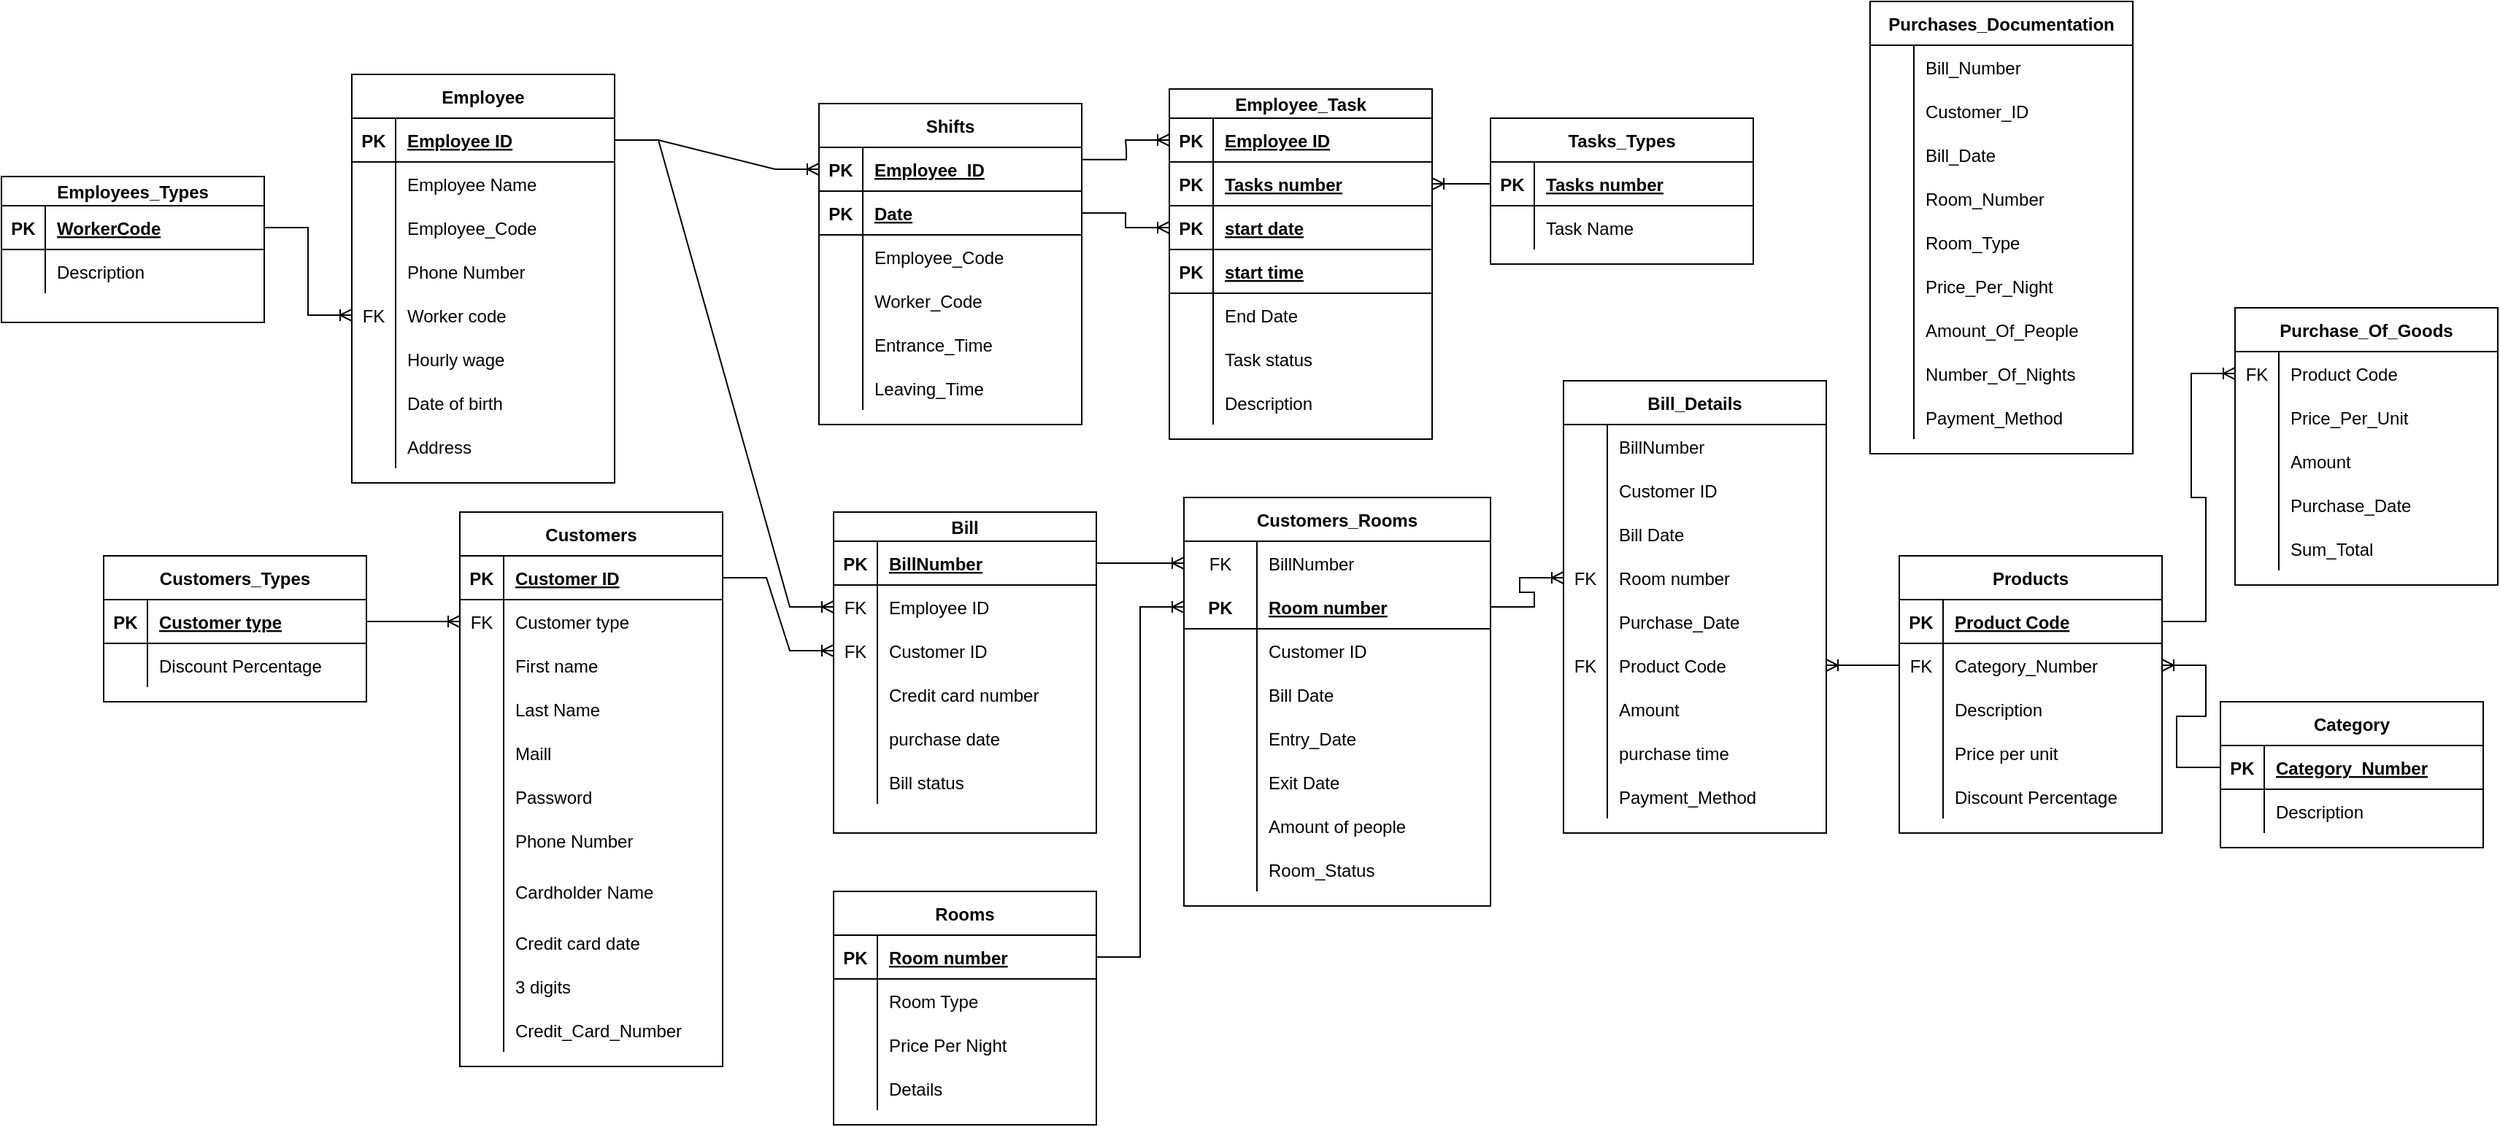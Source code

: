 <mxfile version="20.2.7" type="device"><diagram id="3R-ODE1MdLI807U1HKGz" name="Page-1"><mxGraphModel dx="2556" dy="1102" grid="1" gridSize="10" guides="1" tooltips="1" connect="1" arrows="1" fold="1" page="1" pageScale="1" pageWidth="827" pageHeight="1169" math="0" shadow="0"><root><mxCell id="0"/><mxCell id="1" parent="0"/><mxCell id="Ft46z33UBkrA5PGgCABI-1" value="Employees_Types" style="shape=table;startSize=20;container=1;collapsible=1;childLayout=tableLayout;fixedRows=1;rowLines=0;fontStyle=1;align=center;resizeLast=1;" parent="1" vertex="1"><mxGeometry x="100" y="180" width="180" height="100" as="geometry"/></mxCell><mxCell id="Ft46z33UBkrA5PGgCABI-2" value="" style="shape=partialRectangle;collapsible=0;dropTarget=0;pointerEvents=0;fillColor=none;top=0;left=0;bottom=1;right=0;points=[[0,0.5],[1,0.5]];portConstraint=eastwest;" parent="Ft46z33UBkrA5PGgCABI-1" vertex="1"><mxGeometry y="20" width="180" height="30" as="geometry"/></mxCell><mxCell id="Ft46z33UBkrA5PGgCABI-3" value="PK" style="shape=partialRectangle;connectable=0;fillColor=none;top=0;left=0;bottom=0;right=0;fontStyle=1;overflow=hidden;" parent="Ft46z33UBkrA5PGgCABI-2" vertex="1"><mxGeometry width="30" height="30" as="geometry"><mxRectangle width="30" height="30" as="alternateBounds"/></mxGeometry></mxCell><mxCell id="Ft46z33UBkrA5PGgCABI-4" value="WorkerCode" style="shape=partialRectangle;connectable=0;fillColor=none;top=0;left=0;bottom=0;right=0;align=left;spacingLeft=6;fontStyle=5;overflow=hidden;" parent="Ft46z33UBkrA5PGgCABI-2" vertex="1"><mxGeometry x="30" width="150" height="30" as="geometry"><mxRectangle width="150" height="30" as="alternateBounds"/></mxGeometry></mxCell><mxCell id="Ft46z33UBkrA5PGgCABI-5" value="" style="shape=partialRectangle;collapsible=0;dropTarget=0;pointerEvents=0;fillColor=none;top=0;left=0;bottom=0;right=0;points=[[0,0.5],[1,0.5]];portConstraint=eastwest;" parent="Ft46z33UBkrA5PGgCABI-1" vertex="1"><mxGeometry y="50" width="180" height="30" as="geometry"/></mxCell><mxCell id="Ft46z33UBkrA5PGgCABI-6" value="" style="shape=partialRectangle;connectable=0;fillColor=none;top=0;left=0;bottom=0;right=0;editable=1;overflow=hidden;" parent="Ft46z33UBkrA5PGgCABI-5" vertex="1"><mxGeometry width="30" height="30" as="geometry"><mxRectangle width="30" height="30" as="alternateBounds"/></mxGeometry></mxCell><mxCell id="Ft46z33UBkrA5PGgCABI-7" value="Description" style="shape=partialRectangle;connectable=0;fillColor=none;top=0;left=0;bottom=0;right=0;align=left;spacingLeft=6;overflow=hidden;" parent="Ft46z33UBkrA5PGgCABI-5" vertex="1"><mxGeometry x="30" width="150" height="30" as="geometry"><mxRectangle width="150" height="30" as="alternateBounds"/></mxGeometry></mxCell><mxCell id="Ft46z33UBkrA5PGgCABI-14" value="Employee" style="shape=table;startSize=30;container=1;collapsible=1;childLayout=tableLayout;fixedRows=1;rowLines=0;fontStyle=1;align=center;resizeLast=1;" parent="1" vertex="1"><mxGeometry x="340" y="110" width="180" height="280" as="geometry"/></mxCell><mxCell id="Ft46z33UBkrA5PGgCABI-15" value="" style="shape=partialRectangle;collapsible=0;dropTarget=0;pointerEvents=0;fillColor=none;top=0;left=0;bottom=1;right=0;points=[[0,0.5],[1,0.5]];portConstraint=eastwest;" parent="Ft46z33UBkrA5PGgCABI-14" vertex="1"><mxGeometry y="30" width="180" height="30" as="geometry"/></mxCell><mxCell id="Ft46z33UBkrA5PGgCABI-16" value="PK" style="shape=partialRectangle;connectable=0;fillColor=none;top=0;left=0;bottom=0;right=0;fontStyle=1;overflow=hidden;" parent="Ft46z33UBkrA5PGgCABI-15" vertex="1"><mxGeometry width="30" height="30" as="geometry"><mxRectangle width="30" height="30" as="alternateBounds"/></mxGeometry></mxCell><mxCell id="Ft46z33UBkrA5PGgCABI-17" value="Employee ID" style="shape=partialRectangle;connectable=0;fillColor=none;top=0;left=0;bottom=0;right=0;align=left;spacingLeft=6;fontStyle=5;overflow=hidden;" parent="Ft46z33UBkrA5PGgCABI-15" vertex="1"><mxGeometry x="30" width="150" height="30" as="geometry"><mxRectangle width="150" height="30" as="alternateBounds"/></mxGeometry></mxCell><mxCell id="Ft46z33UBkrA5PGgCABI-18" value="" style="shape=partialRectangle;collapsible=0;dropTarget=0;pointerEvents=0;fillColor=none;top=0;left=0;bottom=0;right=0;points=[[0,0.5],[1,0.5]];portConstraint=eastwest;" parent="Ft46z33UBkrA5PGgCABI-14" vertex="1"><mxGeometry y="60" width="180" height="30" as="geometry"/></mxCell><mxCell id="Ft46z33UBkrA5PGgCABI-19" value="" style="shape=partialRectangle;connectable=0;fillColor=none;top=0;left=0;bottom=0;right=0;editable=1;overflow=hidden;" parent="Ft46z33UBkrA5PGgCABI-18" vertex="1"><mxGeometry width="30" height="30" as="geometry"><mxRectangle width="30" height="30" as="alternateBounds"/></mxGeometry></mxCell><mxCell id="Ft46z33UBkrA5PGgCABI-20" value="Employee Name" style="shape=partialRectangle;connectable=0;fillColor=none;top=0;left=0;bottom=0;right=0;align=left;spacingLeft=6;overflow=hidden;" parent="Ft46z33UBkrA5PGgCABI-18" vertex="1"><mxGeometry x="30" width="150" height="30" as="geometry"><mxRectangle width="150" height="30" as="alternateBounds"/></mxGeometry></mxCell><mxCell id="QD4AjnCTUh-UpQ0NGbuj-29" value="" style="shape=tableRow;horizontal=0;startSize=0;swimlaneHead=0;swimlaneBody=0;fillColor=none;collapsible=0;dropTarget=0;points=[[0,0.5],[1,0.5]];portConstraint=eastwest;top=0;left=0;right=0;bottom=0;" parent="Ft46z33UBkrA5PGgCABI-14" vertex="1"><mxGeometry y="90" width="180" height="30" as="geometry"/></mxCell><mxCell id="QD4AjnCTUh-UpQ0NGbuj-30" value="" style="shape=partialRectangle;connectable=0;fillColor=none;top=0;left=0;bottom=0;right=0;editable=1;overflow=hidden;" parent="QD4AjnCTUh-UpQ0NGbuj-29" vertex="1"><mxGeometry width="30" height="30" as="geometry"><mxRectangle width="30" height="30" as="alternateBounds"/></mxGeometry></mxCell><mxCell id="QD4AjnCTUh-UpQ0NGbuj-31" value="Employee_Code" style="shape=partialRectangle;connectable=0;fillColor=none;top=0;left=0;bottom=0;right=0;align=left;spacingLeft=6;overflow=hidden;" parent="QD4AjnCTUh-UpQ0NGbuj-29" vertex="1"><mxGeometry x="30" width="150" height="30" as="geometry"><mxRectangle width="150" height="30" as="alternateBounds"/></mxGeometry></mxCell><mxCell id="Ft46z33UBkrA5PGgCABI-21" value="" style="shape=partialRectangle;collapsible=0;dropTarget=0;pointerEvents=0;fillColor=none;top=0;left=0;bottom=0;right=0;points=[[0,0.5],[1,0.5]];portConstraint=eastwest;" parent="Ft46z33UBkrA5PGgCABI-14" vertex="1"><mxGeometry y="120" width="180" height="30" as="geometry"/></mxCell><mxCell id="Ft46z33UBkrA5PGgCABI-22" value="" style="shape=partialRectangle;connectable=0;fillColor=none;top=0;left=0;bottom=0;right=0;editable=1;overflow=hidden;" parent="Ft46z33UBkrA5PGgCABI-21" vertex="1"><mxGeometry width="30" height="30" as="geometry"><mxRectangle width="30" height="30" as="alternateBounds"/></mxGeometry></mxCell><mxCell id="Ft46z33UBkrA5PGgCABI-23" value="Phone Number" style="shape=partialRectangle;connectable=0;fillColor=none;top=0;left=0;bottom=0;right=0;align=left;spacingLeft=6;overflow=hidden;" parent="Ft46z33UBkrA5PGgCABI-21" vertex="1"><mxGeometry x="30" width="150" height="30" as="geometry"><mxRectangle width="150" height="30" as="alternateBounds"/></mxGeometry></mxCell><mxCell id="Ft46z33UBkrA5PGgCABI-27" value="" style="shape=partialRectangle;collapsible=0;dropTarget=0;pointerEvents=0;fillColor=none;top=0;left=0;bottom=0;right=0;points=[[0,0.5],[1,0.5]];portConstraint=eastwest;" parent="Ft46z33UBkrA5PGgCABI-14" vertex="1"><mxGeometry y="150" width="180" height="30" as="geometry"/></mxCell><mxCell id="Ft46z33UBkrA5PGgCABI-28" value="FK" style="shape=partialRectangle;connectable=0;fillColor=none;top=0;left=0;bottom=0;right=0;fontStyle=0;overflow=hidden;" parent="Ft46z33UBkrA5PGgCABI-27" vertex="1"><mxGeometry width="30" height="30" as="geometry"><mxRectangle width="30" height="30" as="alternateBounds"/></mxGeometry></mxCell><mxCell id="Ft46z33UBkrA5PGgCABI-29" value="Worker code" style="shape=partialRectangle;connectable=0;fillColor=none;top=0;left=0;bottom=0;right=0;align=left;spacingLeft=6;fontStyle=0;overflow=hidden;" parent="Ft46z33UBkrA5PGgCABI-27" vertex="1"><mxGeometry x="30" width="150" height="30" as="geometry"><mxRectangle width="150" height="30" as="alternateBounds"/></mxGeometry></mxCell><mxCell id="Ft46z33UBkrA5PGgCABI-24" value="" style="shape=partialRectangle;collapsible=0;dropTarget=0;pointerEvents=0;fillColor=none;top=0;left=0;bottom=0;right=0;points=[[0,0.5],[1,0.5]];portConstraint=eastwest;" parent="Ft46z33UBkrA5PGgCABI-14" vertex="1"><mxGeometry y="180" width="180" height="30" as="geometry"/></mxCell><mxCell id="Ft46z33UBkrA5PGgCABI-25" value="" style="shape=partialRectangle;connectable=0;fillColor=none;top=0;left=0;bottom=0;right=0;editable=1;overflow=hidden;" parent="Ft46z33UBkrA5PGgCABI-24" vertex="1"><mxGeometry width="30" height="30" as="geometry"><mxRectangle width="30" height="30" as="alternateBounds"/></mxGeometry></mxCell><mxCell id="Ft46z33UBkrA5PGgCABI-26" value="Hourly wage" style="shape=partialRectangle;connectable=0;fillColor=none;top=0;left=0;bottom=0;right=0;align=left;spacingLeft=6;overflow=hidden;" parent="Ft46z33UBkrA5PGgCABI-24" vertex="1"><mxGeometry x="30" width="150" height="30" as="geometry"><mxRectangle width="150" height="30" as="alternateBounds"/></mxGeometry></mxCell><mxCell id="srw847DepCw4jBBy-Ch2-3" value="" style="shape=tableRow;horizontal=0;startSize=0;swimlaneHead=0;swimlaneBody=0;fillColor=none;collapsible=0;dropTarget=0;points=[[0,0.5],[1,0.5]];portConstraint=eastwest;top=0;left=0;right=0;bottom=0;" parent="Ft46z33UBkrA5PGgCABI-14" vertex="1"><mxGeometry y="210" width="180" height="30" as="geometry"/></mxCell><mxCell id="srw847DepCw4jBBy-Ch2-4" value="" style="shape=partialRectangle;connectable=0;fillColor=none;top=0;left=0;bottom=0;right=0;editable=1;overflow=hidden;" parent="srw847DepCw4jBBy-Ch2-3" vertex="1"><mxGeometry width="30" height="30" as="geometry"><mxRectangle width="30" height="30" as="alternateBounds"/></mxGeometry></mxCell><mxCell id="srw847DepCw4jBBy-Ch2-5" value="Date of birth" style="shape=partialRectangle;connectable=0;fillColor=none;top=0;left=0;bottom=0;right=0;align=left;spacingLeft=6;overflow=hidden;" parent="srw847DepCw4jBBy-Ch2-3" vertex="1"><mxGeometry x="30" width="150" height="30" as="geometry"><mxRectangle width="150" height="30" as="alternateBounds"/></mxGeometry></mxCell><mxCell id="srw847DepCw4jBBy-Ch2-6" value="" style="shape=tableRow;horizontal=0;startSize=0;swimlaneHead=0;swimlaneBody=0;fillColor=none;collapsible=0;dropTarget=0;points=[[0,0.5],[1,0.5]];portConstraint=eastwest;top=0;left=0;right=0;bottom=0;" parent="Ft46z33UBkrA5PGgCABI-14" vertex="1"><mxGeometry y="240" width="180" height="30" as="geometry"/></mxCell><mxCell id="srw847DepCw4jBBy-Ch2-7" value="" style="shape=partialRectangle;connectable=0;fillColor=none;top=0;left=0;bottom=0;right=0;editable=1;overflow=hidden;" parent="srw847DepCw4jBBy-Ch2-6" vertex="1"><mxGeometry width="30" height="30" as="geometry"><mxRectangle width="30" height="30" as="alternateBounds"/></mxGeometry></mxCell><mxCell id="srw847DepCw4jBBy-Ch2-8" value="Address" style="shape=partialRectangle;connectable=0;fillColor=none;top=0;left=0;bottom=0;right=0;align=left;spacingLeft=6;overflow=hidden;" parent="srw847DepCw4jBBy-Ch2-6" vertex="1"><mxGeometry x="30" width="150" height="30" as="geometry"><mxRectangle width="150" height="30" as="alternateBounds"/></mxGeometry></mxCell><mxCell id="Ft46z33UBkrA5PGgCABI-30" value="" style="edgeStyle=entityRelationEdgeStyle;fontSize=12;html=1;endArrow=ERoneToMany;rounded=0;exitX=1;exitY=0.5;exitDx=0;exitDy=0;entryX=0;entryY=0.5;entryDx=0;entryDy=0;" parent="1" source="Ft46z33UBkrA5PGgCABI-2" target="Ft46z33UBkrA5PGgCABI-27" edge="1"><mxGeometry width="100" height="100" relative="1" as="geometry"><mxPoint x="360" y="280" as="sourcePoint"/><mxPoint x="460" y="180" as="targetPoint"/></mxGeometry></mxCell><mxCell id="Ft46z33UBkrA5PGgCABI-31" value="Tasks_Types" style="shape=table;startSize=30;container=1;collapsible=1;childLayout=tableLayout;fixedRows=1;rowLines=0;fontStyle=1;align=center;resizeLast=1;" parent="1" vertex="1"><mxGeometry x="1120" y="140" width="180" height="100" as="geometry"/></mxCell><mxCell id="Ft46z33UBkrA5PGgCABI-32" value="" style="shape=partialRectangle;collapsible=0;dropTarget=0;pointerEvents=0;fillColor=none;top=0;left=0;bottom=1;right=0;points=[[0,0.5],[1,0.5]];portConstraint=eastwest;" parent="Ft46z33UBkrA5PGgCABI-31" vertex="1"><mxGeometry y="30" width="180" height="30" as="geometry"/></mxCell><mxCell id="Ft46z33UBkrA5PGgCABI-33" value="PK" style="shape=partialRectangle;connectable=0;fillColor=none;top=0;left=0;bottom=0;right=0;fontStyle=1;overflow=hidden;" parent="Ft46z33UBkrA5PGgCABI-32" vertex="1"><mxGeometry width="30" height="30" as="geometry"><mxRectangle width="30" height="30" as="alternateBounds"/></mxGeometry></mxCell><mxCell id="Ft46z33UBkrA5PGgCABI-34" value="Tasks number" style="shape=partialRectangle;connectable=0;fillColor=none;top=0;left=0;bottom=0;right=0;align=left;spacingLeft=6;fontStyle=5;overflow=hidden;" parent="Ft46z33UBkrA5PGgCABI-32" vertex="1"><mxGeometry x="30" width="150" height="30" as="geometry"><mxRectangle width="150" height="30" as="alternateBounds"/></mxGeometry></mxCell><mxCell id="srw847DepCw4jBBy-Ch2-9" value="" style="shape=tableRow;horizontal=0;startSize=0;swimlaneHead=0;swimlaneBody=0;fillColor=none;collapsible=0;dropTarget=0;points=[[0,0.5],[1,0.5]];portConstraint=eastwest;top=0;left=0;right=0;bottom=0;" parent="Ft46z33UBkrA5PGgCABI-31" vertex="1"><mxGeometry y="60" width="180" height="30" as="geometry"/></mxCell><mxCell id="srw847DepCw4jBBy-Ch2-10" value="" style="shape=partialRectangle;connectable=0;fillColor=none;top=0;left=0;bottom=0;right=0;editable=1;overflow=hidden;" parent="srw847DepCw4jBBy-Ch2-9" vertex="1"><mxGeometry width="30" height="30" as="geometry"><mxRectangle width="30" height="30" as="alternateBounds"/></mxGeometry></mxCell><mxCell id="srw847DepCw4jBBy-Ch2-11" value="Task Name" style="shape=partialRectangle;connectable=0;fillColor=none;top=0;left=0;bottom=0;right=0;align=left;spacingLeft=6;overflow=hidden;" parent="srw847DepCw4jBBy-Ch2-9" vertex="1"><mxGeometry x="30" width="150" height="30" as="geometry"><mxRectangle width="150" height="30" as="alternateBounds"/></mxGeometry></mxCell><mxCell id="Ft46z33UBkrA5PGgCABI-48" value="Rooms" style="shape=table;startSize=30;container=1;collapsible=1;childLayout=tableLayout;fixedRows=1;rowLines=0;fontStyle=1;align=center;resizeLast=1;" parent="1" vertex="1"><mxGeometry x="670" y="670" width="180" height="160" as="geometry"/></mxCell><mxCell id="Ft46z33UBkrA5PGgCABI-49" value="" style="shape=partialRectangle;collapsible=0;dropTarget=0;pointerEvents=0;fillColor=none;top=0;left=0;bottom=1;right=0;points=[[0,0.5],[1,0.5]];portConstraint=eastwest;" parent="Ft46z33UBkrA5PGgCABI-48" vertex="1"><mxGeometry y="30" width="180" height="30" as="geometry"/></mxCell><mxCell id="Ft46z33UBkrA5PGgCABI-50" value="PK" style="shape=partialRectangle;connectable=0;fillColor=none;top=0;left=0;bottom=0;right=0;fontStyle=1;overflow=hidden;" parent="Ft46z33UBkrA5PGgCABI-49" vertex="1"><mxGeometry width="30" height="30" as="geometry"><mxRectangle width="30" height="30" as="alternateBounds"/></mxGeometry></mxCell><mxCell id="Ft46z33UBkrA5PGgCABI-51" value="Room number" style="shape=partialRectangle;connectable=0;fillColor=none;top=0;left=0;bottom=0;right=0;align=left;spacingLeft=6;fontStyle=5;overflow=hidden;" parent="Ft46z33UBkrA5PGgCABI-49" vertex="1"><mxGeometry x="30" width="150" height="30" as="geometry"><mxRectangle width="150" height="30" as="alternateBounds"/></mxGeometry></mxCell><mxCell id="srw847DepCw4jBBy-Ch2-20" value="" style="shape=tableRow;horizontal=0;startSize=0;swimlaneHead=0;swimlaneBody=0;fillColor=none;collapsible=0;dropTarget=0;points=[[0,0.5],[1,0.5]];portConstraint=eastwest;top=0;left=0;right=0;bottom=0;" parent="Ft46z33UBkrA5PGgCABI-48" vertex="1"><mxGeometry y="60" width="180" height="30" as="geometry"/></mxCell><mxCell id="srw847DepCw4jBBy-Ch2-21" value="" style="shape=partialRectangle;connectable=0;fillColor=none;top=0;left=0;bottom=0;right=0;editable=1;overflow=hidden;" parent="srw847DepCw4jBBy-Ch2-20" vertex="1"><mxGeometry width="30" height="30" as="geometry"><mxRectangle width="30" height="30" as="alternateBounds"/></mxGeometry></mxCell><mxCell id="srw847DepCw4jBBy-Ch2-22" value="Room Type" style="shape=partialRectangle;connectable=0;fillColor=none;top=0;left=0;bottom=0;right=0;align=left;spacingLeft=6;overflow=hidden;" parent="srw847DepCw4jBBy-Ch2-20" vertex="1"><mxGeometry x="30" width="150" height="30" as="geometry"><mxRectangle width="150" height="30" as="alternateBounds"/></mxGeometry></mxCell><mxCell id="srw847DepCw4jBBy-Ch2-23" value="" style="shape=tableRow;horizontal=0;startSize=0;swimlaneHead=0;swimlaneBody=0;fillColor=none;collapsible=0;dropTarget=0;points=[[0,0.5],[1,0.5]];portConstraint=eastwest;top=0;left=0;right=0;bottom=0;" parent="Ft46z33UBkrA5PGgCABI-48" vertex="1"><mxGeometry y="90" width="180" height="30" as="geometry"/></mxCell><mxCell id="srw847DepCw4jBBy-Ch2-24" value="" style="shape=partialRectangle;connectable=0;fillColor=none;top=0;left=0;bottom=0;right=0;editable=1;overflow=hidden;" parent="srw847DepCw4jBBy-Ch2-23" vertex="1"><mxGeometry width="30" height="30" as="geometry"><mxRectangle width="30" height="30" as="alternateBounds"/></mxGeometry></mxCell><mxCell id="srw847DepCw4jBBy-Ch2-25" value="Price Per Night" style="shape=partialRectangle;connectable=0;fillColor=none;top=0;left=0;bottom=0;right=0;align=left;spacingLeft=6;overflow=hidden;" parent="srw847DepCw4jBBy-Ch2-23" vertex="1"><mxGeometry x="30" width="150" height="30" as="geometry"><mxRectangle width="150" height="30" as="alternateBounds"/></mxGeometry></mxCell><mxCell id="Lbr4UAtPFxGM3_buDhh6-4" value="" style="shape=tableRow;horizontal=0;startSize=0;swimlaneHead=0;swimlaneBody=0;fillColor=none;collapsible=0;dropTarget=0;points=[[0,0.5],[1,0.5]];portConstraint=eastwest;top=0;left=0;right=0;bottom=0;" parent="Ft46z33UBkrA5PGgCABI-48" vertex="1"><mxGeometry y="120" width="180" height="30" as="geometry"/></mxCell><mxCell id="Lbr4UAtPFxGM3_buDhh6-5" value="" style="shape=partialRectangle;connectable=0;fillColor=none;top=0;left=0;bottom=0;right=0;editable=1;overflow=hidden;" parent="Lbr4UAtPFxGM3_buDhh6-4" vertex="1"><mxGeometry width="30" height="30" as="geometry"><mxRectangle width="30" height="30" as="alternateBounds"/></mxGeometry></mxCell><mxCell id="Lbr4UAtPFxGM3_buDhh6-6" value="Details" style="shape=partialRectangle;connectable=0;fillColor=none;top=0;left=0;bottom=0;right=0;align=left;spacingLeft=6;overflow=hidden;" parent="Lbr4UAtPFxGM3_buDhh6-4" vertex="1"><mxGeometry x="30" width="150" height="30" as="geometry"><mxRectangle width="150" height="30" as="alternateBounds"/></mxGeometry></mxCell><mxCell id="Ft46z33UBkrA5PGgCABI-64" value="Customers_Rooms" style="shape=table;startSize=30;container=1;collapsible=1;childLayout=tableLayout;fixedRows=1;rowLines=0;fontStyle=1;align=center;resizeLast=1;" parent="1" vertex="1"><mxGeometry x="910" y="400" width="210" height="280" as="geometry"/></mxCell><mxCell id="VYrzX43CGLB1KrQMQ3YJ-45" value="" style="shape=tableRow;horizontal=0;startSize=0;swimlaneHead=0;swimlaneBody=0;fillColor=none;collapsible=0;dropTarget=0;points=[[0,0.5],[1,0.5]];portConstraint=eastwest;top=0;left=0;right=0;bottom=0;" parent="Ft46z33UBkrA5PGgCABI-64" vertex="1"><mxGeometry y="30" width="210" height="30" as="geometry"/></mxCell><mxCell id="VYrzX43CGLB1KrQMQ3YJ-46" value="FK" style="shape=partialRectangle;connectable=0;fillColor=none;top=0;left=0;bottom=0;right=0;fontStyle=0;overflow=hidden;" parent="VYrzX43CGLB1KrQMQ3YJ-45" vertex="1"><mxGeometry width="50" height="30" as="geometry"><mxRectangle width="50" height="30" as="alternateBounds"/></mxGeometry></mxCell><mxCell id="VYrzX43CGLB1KrQMQ3YJ-47" value="BillNumber" style="shape=partialRectangle;connectable=0;fillColor=none;top=0;left=0;bottom=0;right=0;align=left;spacingLeft=6;fontStyle=0;overflow=hidden;" parent="VYrzX43CGLB1KrQMQ3YJ-45" vertex="1"><mxGeometry x="50" width="160" height="30" as="geometry"><mxRectangle width="160" height="30" as="alternateBounds"/></mxGeometry></mxCell><mxCell id="gAj4XBcvzSvpKZZBXhv4-62" value="" style="shape=tableRow;horizontal=0;startSize=0;swimlaneHead=0;swimlaneBody=0;fillColor=none;collapsible=0;dropTarget=0;points=[[0,0.5],[1,0.5]];portConstraint=eastwest;top=0;left=0;right=0;bottom=1;" parent="Ft46z33UBkrA5PGgCABI-64" vertex="1"><mxGeometry y="60" width="210" height="30" as="geometry"/></mxCell><mxCell id="gAj4XBcvzSvpKZZBXhv4-63" value="PK" style="shape=partialRectangle;connectable=0;fillColor=none;top=0;left=0;bottom=0;right=0;fontStyle=1;overflow=hidden;" parent="gAj4XBcvzSvpKZZBXhv4-62" vertex="1"><mxGeometry width="50" height="30" as="geometry"><mxRectangle width="50" height="30" as="alternateBounds"/></mxGeometry></mxCell><mxCell id="gAj4XBcvzSvpKZZBXhv4-64" value="Room number" style="shape=partialRectangle;connectable=0;fillColor=none;top=0;left=0;bottom=0;right=0;align=left;spacingLeft=6;fontStyle=5;overflow=hidden;" parent="gAj4XBcvzSvpKZZBXhv4-62" vertex="1"><mxGeometry x="50" width="160" height="30" as="geometry"><mxRectangle width="160" height="30" as="alternateBounds"/></mxGeometry></mxCell><mxCell id="VYrzX43CGLB1KrQMQ3YJ-48" value="" style="shape=tableRow;horizontal=0;startSize=0;swimlaneHead=0;swimlaneBody=0;fillColor=none;collapsible=0;dropTarget=0;points=[[0,0.5],[1,0.5]];portConstraint=eastwest;top=0;left=0;right=0;bottom=0;" parent="Ft46z33UBkrA5PGgCABI-64" vertex="1"><mxGeometry y="90" width="210" height="30" as="geometry"/></mxCell><mxCell id="VYrzX43CGLB1KrQMQ3YJ-49" value="" style="shape=partialRectangle;connectable=0;fillColor=none;top=0;left=0;bottom=0;right=0;editable=1;overflow=hidden;" parent="VYrzX43CGLB1KrQMQ3YJ-48" vertex="1"><mxGeometry width="50" height="30" as="geometry"><mxRectangle width="50" height="30" as="alternateBounds"/></mxGeometry></mxCell><mxCell id="VYrzX43CGLB1KrQMQ3YJ-50" value="Customer ID" style="shape=partialRectangle;connectable=0;fillColor=none;top=0;left=0;bottom=0;right=0;align=left;spacingLeft=6;overflow=hidden;" parent="VYrzX43CGLB1KrQMQ3YJ-48" vertex="1"><mxGeometry x="50" width="160" height="30" as="geometry"><mxRectangle width="160" height="30" as="alternateBounds"/></mxGeometry></mxCell><mxCell id="QD4AjnCTUh-UpQ0NGbuj-32" value="" style="shape=tableRow;horizontal=0;startSize=0;swimlaneHead=0;swimlaneBody=0;fillColor=none;collapsible=0;dropTarget=0;points=[[0,0.5],[1,0.5]];portConstraint=eastwest;top=0;left=0;right=0;bottom=0;" parent="Ft46z33UBkrA5PGgCABI-64" vertex="1"><mxGeometry y="120" width="210" height="30" as="geometry"/></mxCell><mxCell id="QD4AjnCTUh-UpQ0NGbuj-33" value="" style="shape=partialRectangle;connectable=0;fillColor=none;top=0;left=0;bottom=0;right=0;editable=1;overflow=hidden;" parent="QD4AjnCTUh-UpQ0NGbuj-32" vertex="1"><mxGeometry width="50" height="30" as="geometry"><mxRectangle width="50" height="30" as="alternateBounds"/></mxGeometry></mxCell><mxCell id="QD4AjnCTUh-UpQ0NGbuj-34" value="Bill Date" style="shape=partialRectangle;connectable=0;fillColor=none;top=0;left=0;bottom=0;right=0;align=left;spacingLeft=6;overflow=hidden;" parent="QD4AjnCTUh-UpQ0NGbuj-32" vertex="1"><mxGeometry x="50" width="160" height="30" as="geometry"><mxRectangle width="160" height="30" as="alternateBounds"/></mxGeometry></mxCell><mxCell id="VYrzX43CGLB1KrQMQ3YJ-51" value="" style="shape=tableRow;horizontal=0;startSize=0;swimlaneHead=0;swimlaneBody=0;fillColor=none;collapsible=0;dropTarget=0;points=[[0,0.5],[1,0.5]];portConstraint=eastwest;top=0;left=0;right=0;bottom=0;" parent="Ft46z33UBkrA5PGgCABI-64" vertex="1"><mxGeometry y="150" width="210" height="30" as="geometry"/></mxCell><mxCell id="VYrzX43CGLB1KrQMQ3YJ-52" value="" style="shape=partialRectangle;connectable=0;fillColor=none;top=0;left=0;bottom=0;right=0;editable=1;overflow=hidden;" parent="VYrzX43CGLB1KrQMQ3YJ-51" vertex="1"><mxGeometry width="50" height="30" as="geometry"><mxRectangle width="50" height="30" as="alternateBounds"/></mxGeometry></mxCell><mxCell id="VYrzX43CGLB1KrQMQ3YJ-53" value="Entry_Date" style="shape=partialRectangle;connectable=0;fillColor=none;top=0;left=0;bottom=0;right=0;align=left;spacingLeft=6;overflow=hidden;" parent="VYrzX43CGLB1KrQMQ3YJ-51" vertex="1"><mxGeometry x="50" width="160" height="30" as="geometry"><mxRectangle width="160" height="30" as="alternateBounds"/></mxGeometry></mxCell><mxCell id="srw847DepCw4jBBy-Ch2-31" value="" style="shape=tableRow;horizontal=0;startSize=0;swimlaneHead=0;swimlaneBody=0;fillColor=none;collapsible=0;dropTarget=0;points=[[0,0.5],[1,0.5]];portConstraint=eastwest;top=0;left=0;right=0;bottom=0;" parent="Ft46z33UBkrA5PGgCABI-64" vertex="1"><mxGeometry y="180" width="210" height="30" as="geometry"/></mxCell><mxCell id="srw847DepCw4jBBy-Ch2-32" value="" style="shape=partialRectangle;connectable=0;fillColor=none;top=0;left=0;bottom=0;right=0;editable=1;overflow=hidden;" parent="srw847DepCw4jBBy-Ch2-31" vertex="1"><mxGeometry width="50" height="30" as="geometry"><mxRectangle width="50" height="30" as="alternateBounds"/></mxGeometry></mxCell><mxCell id="srw847DepCw4jBBy-Ch2-33" value="Exit Date" style="shape=partialRectangle;connectable=0;fillColor=none;top=0;left=0;bottom=0;right=0;align=left;spacingLeft=6;overflow=hidden;" parent="srw847DepCw4jBBy-Ch2-31" vertex="1"><mxGeometry x="50" width="160" height="30" as="geometry"><mxRectangle width="160" height="30" as="alternateBounds"/></mxGeometry></mxCell><mxCell id="srw847DepCw4jBBy-Ch2-34" value="" style="shape=tableRow;horizontal=0;startSize=0;swimlaneHead=0;swimlaneBody=0;fillColor=none;collapsible=0;dropTarget=0;points=[[0,0.5],[1,0.5]];portConstraint=eastwest;top=0;left=0;right=0;bottom=0;" parent="Ft46z33UBkrA5PGgCABI-64" vertex="1"><mxGeometry y="210" width="210" height="30" as="geometry"/></mxCell><mxCell id="srw847DepCw4jBBy-Ch2-35" value="" style="shape=partialRectangle;connectable=0;fillColor=none;top=0;left=0;bottom=0;right=0;editable=1;overflow=hidden;" parent="srw847DepCw4jBBy-Ch2-34" vertex="1"><mxGeometry width="50" height="30" as="geometry"><mxRectangle width="50" height="30" as="alternateBounds"/></mxGeometry></mxCell><mxCell id="srw847DepCw4jBBy-Ch2-36" value="Amount of people" style="shape=partialRectangle;connectable=0;fillColor=none;top=0;left=0;bottom=0;right=0;align=left;spacingLeft=6;overflow=hidden;" parent="srw847DepCw4jBBy-Ch2-34" vertex="1"><mxGeometry x="50" width="160" height="30" as="geometry"><mxRectangle width="160" height="30" as="alternateBounds"/></mxGeometry></mxCell><mxCell id="srw847DepCw4jBBy-Ch2-66" value="" style="shape=tableRow;horizontal=0;startSize=0;swimlaneHead=0;swimlaneBody=0;fillColor=none;collapsible=0;dropTarget=0;points=[[0,0.5],[1,0.5]];portConstraint=eastwest;top=0;left=0;right=0;bottom=0;" parent="Ft46z33UBkrA5PGgCABI-64" vertex="1"><mxGeometry y="240" width="210" height="30" as="geometry"/></mxCell><mxCell id="srw847DepCw4jBBy-Ch2-67" value="" style="shape=partialRectangle;connectable=0;fillColor=none;top=0;left=0;bottom=0;right=0;editable=1;overflow=hidden;" parent="srw847DepCw4jBBy-Ch2-66" vertex="1"><mxGeometry width="50" height="30" as="geometry"><mxRectangle width="50" height="30" as="alternateBounds"/></mxGeometry></mxCell><mxCell id="srw847DepCw4jBBy-Ch2-68" value="Room_Status" style="shape=partialRectangle;connectable=0;fillColor=none;top=0;left=0;bottom=0;right=0;align=left;spacingLeft=6;overflow=hidden;" parent="srw847DepCw4jBBy-Ch2-66" vertex="1"><mxGeometry x="50" width="160" height="30" as="geometry"><mxRectangle width="160" height="30" as="alternateBounds"/></mxGeometry></mxCell><mxCell id="Ft46z33UBkrA5PGgCABI-81" value="Customers" style="shape=table;startSize=30;container=1;collapsible=1;childLayout=tableLayout;fixedRows=1;rowLines=0;fontStyle=1;align=center;resizeLast=1;" parent="1" vertex="1"><mxGeometry x="414" y="410" width="180" height="380" as="geometry"/></mxCell><mxCell id="Ft46z33UBkrA5PGgCABI-82" value="" style="shape=partialRectangle;collapsible=0;dropTarget=0;pointerEvents=0;fillColor=none;top=0;left=0;bottom=1;right=0;points=[[0,0.5],[1,0.5]];portConstraint=eastwest;" parent="Ft46z33UBkrA5PGgCABI-81" vertex="1"><mxGeometry y="30" width="180" height="30" as="geometry"/></mxCell><mxCell id="Ft46z33UBkrA5PGgCABI-83" value="PK" style="shape=partialRectangle;connectable=0;fillColor=none;top=0;left=0;bottom=0;right=0;fontStyle=1;overflow=hidden;" parent="Ft46z33UBkrA5PGgCABI-82" vertex="1"><mxGeometry width="30" height="30" as="geometry"><mxRectangle width="30" height="30" as="alternateBounds"/></mxGeometry></mxCell><mxCell id="Ft46z33UBkrA5PGgCABI-84" value="Customer ID" style="shape=partialRectangle;connectable=0;fillColor=none;top=0;left=0;bottom=0;right=0;align=left;spacingLeft=6;fontStyle=5;overflow=hidden;" parent="Ft46z33UBkrA5PGgCABI-82" vertex="1"><mxGeometry x="30" width="150" height="30" as="geometry"><mxRectangle width="150" height="30" as="alternateBounds"/></mxGeometry></mxCell><mxCell id="Ft46z33UBkrA5PGgCABI-94" value="" style="shape=partialRectangle;collapsible=0;dropTarget=0;pointerEvents=0;fillColor=none;top=0;left=0;bottom=0;right=0;points=[[0,0.5],[1,0.5]];portConstraint=eastwest;" parent="Ft46z33UBkrA5PGgCABI-81" vertex="1"><mxGeometry y="60" width="180" height="30" as="geometry"/></mxCell><mxCell id="Ft46z33UBkrA5PGgCABI-95" value="FK" style="shape=partialRectangle;connectable=0;fillColor=none;top=0;left=0;bottom=0;right=0;fontStyle=0;overflow=hidden;" parent="Ft46z33UBkrA5PGgCABI-94" vertex="1"><mxGeometry width="30" height="30" as="geometry"><mxRectangle width="30" height="30" as="alternateBounds"/></mxGeometry></mxCell><mxCell id="Ft46z33UBkrA5PGgCABI-96" value="Customer type" style="shape=partialRectangle;connectable=0;fillColor=none;top=0;left=0;bottom=0;right=0;align=left;spacingLeft=6;fontStyle=0;overflow=hidden;" parent="Ft46z33UBkrA5PGgCABI-94" vertex="1"><mxGeometry x="30" width="150" height="30" as="geometry"><mxRectangle width="150" height="30" as="alternateBounds"/></mxGeometry></mxCell><mxCell id="Ft46z33UBkrA5PGgCABI-85" value="" style="shape=partialRectangle;collapsible=0;dropTarget=0;pointerEvents=0;fillColor=none;top=0;left=0;bottom=0;right=0;points=[[0,0.5],[1,0.5]];portConstraint=eastwest;" parent="Ft46z33UBkrA5PGgCABI-81" vertex="1"><mxGeometry y="90" width="180" height="30" as="geometry"/></mxCell><mxCell id="Ft46z33UBkrA5PGgCABI-86" value="" style="shape=partialRectangle;connectable=0;fillColor=none;top=0;left=0;bottom=0;right=0;editable=1;overflow=hidden;" parent="Ft46z33UBkrA5PGgCABI-85" vertex="1"><mxGeometry width="30" height="30" as="geometry"><mxRectangle width="30" height="30" as="alternateBounds"/></mxGeometry></mxCell><mxCell id="Ft46z33UBkrA5PGgCABI-87" value="First name" style="shape=partialRectangle;connectable=0;fillColor=none;top=0;left=0;bottom=0;right=0;align=left;spacingLeft=6;overflow=hidden;" parent="Ft46z33UBkrA5PGgCABI-85" vertex="1"><mxGeometry x="30" width="150" height="30" as="geometry"><mxRectangle width="150" height="30" as="alternateBounds"/></mxGeometry></mxCell><mxCell id="Ft46z33UBkrA5PGgCABI-88" value="" style="shape=partialRectangle;collapsible=0;dropTarget=0;pointerEvents=0;fillColor=none;top=0;left=0;bottom=0;right=0;points=[[0,0.5],[1,0.5]];portConstraint=eastwest;" parent="Ft46z33UBkrA5PGgCABI-81" vertex="1"><mxGeometry y="120" width="180" height="30" as="geometry"/></mxCell><mxCell id="Ft46z33UBkrA5PGgCABI-89" value="" style="shape=partialRectangle;connectable=0;fillColor=none;top=0;left=0;bottom=0;right=0;editable=1;overflow=hidden;" parent="Ft46z33UBkrA5PGgCABI-88" vertex="1"><mxGeometry width="30" height="30" as="geometry"><mxRectangle width="30" height="30" as="alternateBounds"/></mxGeometry></mxCell><mxCell id="Ft46z33UBkrA5PGgCABI-90" value="Last Name" style="shape=partialRectangle;connectable=0;fillColor=none;top=0;left=0;bottom=0;right=0;align=left;spacingLeft=6;overflow=hidden;" parent="Ft46z33UBkrA5PGgCABI-88" vertex="1"><mxGeometry x="30" width="150" height="30" as="geometry"><mxRectangle width="150" height="30" as="alternateBounds"/></mxGeometry></mxCell><mxCell id="Ft46z33UBkrA5PGgCABI-91" value="" style="shape=partialRectangle;collapsible=0;dropTarget=0;pointerEvents=0;fillColor=none;top=0;left=0;bottom=0;right=0;points=[[0,0.5],[1,0.5]];portConstraint=eastwest;" parent="Ft46z33UBkrA5PGgCABI-81" vertex="1"><mxGeometry y="150" width="180" height="30" as="geometry"/></mxCell><mxCell id="Ft46z33UBkrA5PGgCABI-92" value="" style="shape=partialRectangle;connectable=0;fillColor=none;top=0;left=0;bottom=0;right=0;editable=1;overflow=hidden;" parent="Ft46z33UBkrA5PGgCABI-91" vertex="1"><mxGeometry width="30" height="30" as="geometry"><mxRectangle width="30" height="30" as="alternateBounds"/></mxGeometry></mxCell><mxCell id="Ft46z33UBkrA5PGgCABI-93" value="Maill" style="shape=partialRectangle;connectable=0;fillColor=none;top=0;left=0;bottom=0;right=0;align=left;spacingLeft=6;overflow=hidden;" parent="Ft46z33UBkrA5PGgCABI-91" vertex="1"><mxGeometry x="30" width="150" height="30" as="geometry"><mxRectangle width="150" height="30" as="alternateBounds"/></mxGeometry></mxCell><mxCell id="Lbr4UAtPFxGM3_buDhh6-1" value="" style="shape=tableRow;horizontal=0;startSize=0;swimlaneHead=0;swimlaneBody=0;fillColor=none;collapsible=0;dropTarget=0;points=[[0,0.5],[1,0.5]];portConstraint=eastwest;top=0;left=0;right=0;bottom=0;" parent="Ft46z33UBkrA5PGgCABI-81" vertex="1"><mxGeometry y="180" width="180" height="30" as="geometry"/></mxCell><mxCell id="Lbr4UAtPFxGM3_buDhh6-2" value="" style="shape=partialRectangle;connectable=0;fillColor=none;top=0;left=0;bottom=0;right=0;editable=1;overflow=hidden;" parent="Lbr4UAtPFxGM3_buDhh6-1" vertex="1"><mxGeometry width="30" height="30" as="geometry"><mxRectangle width="30" height="30" as="alternateBounds"/></mxGeometry></mxCell><mxCell id="Lbr4UAtPFxGM3_buDhh6-3" value="Password" style="shape=partialRectangle;connectable=0;fillColor=none;top=0;left=0;bottom=0;right=0;align=left;spacingLeft=6;overflow=hidden;" parent="Lbr4UAtPFxGM3_buDhh6-1" vertex="1"><mxGeometry x="30" width="150" height="30" as="geometry"><mxRectangle width="150" height="30" as="alternateBounds"/></mxGeometry></mxCell><mxCell id="Ft46z33UBkrA5PGgCABI-97" value="" style="shape=partialRectangle;collapsible=0;dropTarget=0;pointerEvents=0;fillColor=none;top=0;left=0;bottom=0;right=0;points=[[0,0.5],[1,0.5]];portConstraint=eastwest;" parent="Ft46z33UBkrA5PGgCABI-81" vertex="1"><mxGeometry y="210" width="180" height="30" as="geometry"/></mxCell><mxCell id="Ft46z33UBkrA5PGgCABI-98" value="" style="shape=partialRectangle;connectable=0;fillColor=none;top=0;left=0;bottom=0;right=0;editable=1;overflow=hidden;" parent="Ft46z33UBkrA5PGgCABI-97" vertex="1"><mxGeometry width="30" height="30" as="geometry"><mxRectangle width="30" height="30" as="alternateBounds"/></mxGeometry></mxCell><mxCell id="Ft46z33UBkrA5PGgCABI-99" value="Phone Number" style="shape=partialRectangle;connectable=0;fillColor=none;top=0;left=0;bottom=0;right=0;align=left;spacingLeft=6;overflow=hidden;" parent="Ft46z33UBkrA5PGgCABI-97" vertex="1"><mxGeometry x="30" width="150" height="30" as="geometry"><mxRectangle width="150" height="30" as="alternateBounds"/></mxGeometry></mxCell><mxCell id="srw847DepCw4jBBy-Ch2-40" value="" style="shape=tableRow;horizontal=0;startSize=0;swimlaneHead=0;swimlaneBody=0;fillColor=none;collapsible=0;dropTarget=0;points=[[0,0.5],[1,0.5]];portConstraint=eastwest;top=0;left=0;right=0;bottom=0;" parent="Ft46z33UBkrA5PGgCABI-81" vertex="1"><mxGeometry y="240" width="180" height="40" as="geometry"/></mxCell><mxCell id="srw847DepCw4jBBy-Ch2-41" value="" style="shape=partialRectangle;connectable=0;fillColor=none;top=0;left=0;bottom=0;right=0;editable=1;overflow=hidden;" parent="srw847DepCw4jBBy-Ch2-40" vertex="1"><mxGeometry width="30" height="40" as="geometry"><mxRectangle width="30" height="40" as="alternateBounds"/></mxGeometry></mxCell><mxCell id="srw847DepCw4jBBy-Ch2-42" value="Cardholder Name" style="shape=partialRectangle;connectable=0;fillColor=none;top=0;left=0;bottom=0;right=0;align=left;spacingLeft=6;overflow=hidden;" parent="srw847DepCw4jBBy-Ch2-40" vertex="1"><mxGeometry x="30" width="150" height="40" as="geometry"><mxRectangle width="150" height="40" as="alternateBounds"/></mxGeometry></mxCell><mxCell id="srw847DepCw4jBBy-Ch2-43" value="" style="shape=tableRow;horizontal=0;startSize=0;swimlaneHead=0;swimlaneBody=0;fillColor=none;collapsible=0;dropTarget=0;points=[[0,0.5],[1,0.5]];portConstraint=eastwest;top=0;left=0;right=0;bottom=0;" parent="Ft46z33UBkrA5PGgCABI-81" vertex="1"><mxGeometry y="280" width="180" height="30" as="geometry"/></mxCell><mxCell id="srw847DepCw4jBBy-Ch2-44" value="" style="shape=partialRectangle;connectable=0;fillColor=none;top=0;left=0;bottom=0;right=0;editable=1;overflow=hidden;" parent="srw847DepCw4jBBy-Ch2-43" vertex="1"><mxGeometry width="30" height="30" as="geometry"><mxRectangle width="30" height="30" as="alternateBounds"/></mxGeometry></mxCell><mxCell id="srw847DepCw4jBBy-Ch2-45" value="Credit card date" style="shape=partialRectangle;connectable=0;fillColor=none;top=0;left=0;bottom=0;right=0;align=left;spacingLeft=6;overflow=hidden;" parent="srw847DepCw4jBBy-Ch2-43" vertex="1"><mxGeometry x="30" width="150" height="30" as="geometry"><mxRectangle width="150" height="30" as="alternateBounds"/></mxGeometry></mxCell><mxCell id="srw847DepCw4jBBy-Ch2-46" value="" style="shape=tableRow;horizontal=0;startSize=0;swimlaneHead=0;swimlaneBody=0;fillColor=none;collapsible=0;dropTarget=0;points=[[0,0.5],[1,0.5]];portConstraint=eastwest;top=0;left=0;right=0;bottom=0;" parent="Ft46z33UBkrA5PGgCABI-81" vertex="1"><mxGeometry y="310" width="180" height="30" as="geometry"/></mxCell><mxCell id="srw847DepCw4jBBy-Ch2-47" value="" style="shape=partialRectangle;connectable=0;fillColor=none;top=0;left=0;bottom=0;right=0;editable=1;overflow=hidden;" parent="srw847DepCw4jBBy-Ch2-46" vertex="1"><mxGeometry width="30" height="30" as="geometry"><mxRectangle width="30" height="30" as="alternateBounds"/></mxGeometry></mxCell><mxCell id="srw847DepCw4jBBy-Ch2-48" value="3 digits" style="shape=partialRectangle;connectable=0;fillColor=none;top=0;left=0;bottom=0;right=0;align=left;spacingLeft=6;overflow=hidden;" parent="srw847DepCw4jBBy-Ch2-46" vertex="1"><mxGeometry x="30" width="150" height="30" as="geometry"><mxRectangle width="150" height="30" as="alternateBounds"/></mxGeometry></mxCell><mxCell id="QD4AjnCTUh-UpQ0NGbuj-20" value="" style="shape=tableRow;horizontal=0;startSize=0;swimlaneHead=0;swimlaneBody=0;fillColor=none;collapsible=0;dropTarget=0;points=[[0,0.5],[1,0.5]];portConstraint=eastwest;top=0;left=0;right=0;bottom=0;" parent="Ft46z33UBkrA5PGgCABI-81" vertex="1"><mxGeometry y="340" width="180" height="30" as="geometry"/></mxCell><mxCell id="QD4AjnCTUh-UpQ0NGbuj-21" value="" style="shape=partialRectangle;connectable=0;fillColor=none;top=0;left=0;bottom=0;right=0;editable=1;overflow=hidden;" parent="QD4AjnCTUh-UpQ0NGbuj-20" vertex="1"><mxGeometry width="30" height="30" as="geometry"><mxRectangle width="30" height="30" as="alternateBounds"/></mxGeometry></mxCell><mxCell id="QD4AjnCTUh-UpQ0NGbuj-22" value="Credit_Card_Number" style="shape=partialRectangle;connectable=0;fillColor=none;top=0;left=0;bottom=0;right=0;align=left;spacingLeft=6;overflow=hidden;" parent="QD4AjnCTUh-UpQ0NGbuj-20" vertex="1"><mxGeometry x="30" width="150" height="30" as="geometry"><mxRectangle width="150" height="30" as="alternateBounds"/></mxGeometry></mxCell><mxCell id="Ft46z33UBkrA5PGgCABI-104" value="Bill" style="shape=table;startSize=20;container=1;collapsible=1;childLayout=tableLayout;fixedRows=1;rowLines=0;fontStyle=1;align=center;resizeLast=1;" parent="1" vertex="1"><mxGeometry x="670" y="410" width="180" height="220" as="geometry"/></mxCell><mxCell id="Fw3YqIVK-ev9Fs1AGuiM-7" value="" style="shape=tableRow;horizontal=0;startSize=0;swimlaneHead=0;swimlaneBody=0;fillColor=none;collapsible=0;dropTarget=0;points=[[0,0.5],[1,0.5]];portConstraint=eastwest;top=0;left=0;right=0;bottom=1;" parent="Ft46z33UBkrA5PGgCABI-104" vertex="1"><mxGeometry y="20" width="180" height="30" as="geometry"/></mxCell><mxCell id="Fw3YqIVK-ev9Fs1AGuiM-8" value="PK" style="shape=partialRectangle;connectable=0;fillColor=none;top=0;left=0;bottom=0;right=0;fontStyle=1;overflow=hidden;" parent="Fw3YqIVK-ev9Fs1AGuiM-7" vertex="1"><mxGeometry width="30" height="30" as="geometry"><mxRectangle width="30" height="30" as="alternateBounds"/></mxGeometry></mxCell><mxCell id="Fw3YqIVK-ev9Fs1AGuiM-9" value="BillNumber" style="shape=partialRectangle;connectable=0;fillColor=none;top=0;left=0;bottom=0;right=0;align=left;spacingLeft=6;fontStyle=5;overflow=hidden;" parent="Fw3YqIVK-ev9Fs1AGuiM-7" vertex="1"><mxGeometry x="30" width="150" height="30" as="geometry"><mxRectangle width="150" height="30" as="alternateBounds"/></mxGeometry></mxCell><mxCell id="gAj4XBcvzSvpKZZBXhv4-38" value="" style="shape=tableRow;horizontal=0;startSize=0;swimlaneHead=0;swimlaneBody=0;fillColor=none;collapsible=0;dropTarget=0;points=[[0,0.5],[1,0.5]];portConstraint=eastwest;top=0;left=0;right=0;bottom=0;" parent="Ft46z33UBkrA5PGgCABI-104" vertex="1"><mxGeometry y="50" width="180" height="30" as="geometry"/></mxCell><mxCell id="gAj4XBcvzSvpKZZBXhv4-39" value="FK" style="shape=partialRectangle;connectable=0;fillColor=none;top=0;left=0;bottom=0;right=0;fontStyle=0;overflow=hidden;" parent="gAj4XBcvzSvpKZZBXhv4-38" vertex="1"><mxGeometry width="30" height="30" as="geometry"><mxRectangle width="30" height="30" as="alternateBounds"/></mxGeometry></mxCell><mxCell id="gAj4XBcvzSvpKZZBXhv4-40" value="Employee ID" style="shape=partialRectangle;connectable=0;fillColor=none;top=0;left=0;bottom=0;right=0;align=left;spacingLeft=6;fontStyle=0;overflow=hidden;" parent="gAj4XBcvzSvpKZZBXhv4-38" vertex="1"><mxGeometry x="30" width="150" height="30" as="geometry"><mxRectangle width="150" height="30" as="alternateBounds"/></mxGeometry></mxCell><mxCell id="Fw3YqIVK-ev9Fs1AGuiM-10" value="" style="shape=tableRow;horizontal=0;startSize=0;swimlaneHead=0;swimlaneBody=0;fillColor=none;collapsible=0;dropTarget=0;points=[[0,0.5],[1,0.5]];portConstraint=eastwest;top=0;left=0;right=0;bottom=0;" parent="Ft46z33UBkrA5PGgCABI-104" vertex="1"><mxGeometry y="80" width="180" height="30" as="geometry"/></mxCell><mxCell id="Fw3YqIVK-ev9Fs1AGuiM-11" value="FK" style="shape=partialRectangle;connectable=0;fillColor=none;top=0;left=0;bottom=0;right=0;fontStyle=0;overflow=hidden;" parent="Fw3YqIVK-ev9Fs1AGuiM-10" vertex="1"><mxGeometry width="30" height="30" as="geometry"><mxRectangle width="30" height="30" as="alternateBounds"/></mxGeometry></mxCell><mxCell id="Fw3YqIVK-ev9Fs1AGuiM-12" value="Customer ID" style="shape=partialRectangle;connectable=0;fillColor=none;top=0;left=0;bottom=0;right=0;align=left;spacingLeft=6;fontStyle=0;overflow=hidden;" parent="Fw3YqIVK-ev9Fs1AGuiM-10" vertex="1"><mxGeometry x="30" width="150" height="30" as="geometry"><mxRectangle width="150" height="30" as="alternateBounds"/></mxGeometry></mxCell><mxCell id="srw847DepCw4jBBy-Ch2-62" value="" style="shape=tableRow;horizontal=0;startSize=0;swimlaneHead=0;swimlaneBody=0;fillColor=none;collapsible=0;dropTarget=0;points=[[0,0.5],[1,0.5]];portConstraint=eastwest;top=0;left=0;right=0;bottom=0;" parent="Ft46z33UBkrA5PGgCABI-104" vertex="1"><mxGeometry y="110" width="180" height="30" as="geometry"/></mxCell><mxCell id="srw847DepCw4jBBy-Ch2-63" value="" style="shape=partialRectangle;connectable=0;fillColor=none;top=0;left=0;bottom=0;right=0;fontStyle=0;overflow=hidden;" parent="srw847DepCw4jBBy-Ch2-62" vertex="1"><mxGeometry width="30" height="30" as="geometry"><mxRectangle width="30" height="30" as="alternateBounds"/></mxGeometry></mxCell><mxCell id="srw847DepCw4jBBy-Ch2-64" value="Credit card number" style="shape=partialRectangle;connectable=0;fillColor=none;top=0;left=0;bottom=0;right=0;align=left;spacingLeft=6;fontStyle=0;overflow=hidden;" parent="srw847DepCw4jBBy-Ch2-62" vertex="1"><mxGeometry x="30" width="150" height="30" as="geometry"><mxRectangle width="150" height="30" as="alternateBounds"/></mxGeometry></mxCell><mxCell id="Ft46z33UBkrA5PGgCABI-123" value="" style="shape=partialRectangle;collapsible=0;dropTarget=0;pointerEvents=0;fillColor=none;top=0;left=0;bottom=0;right=0;points=[[0,0.5],[1,0.5]];portConstraint=eastwest;" parent="Ft46z33UBkrA5PGgCABI-104" vertex="1"><mxGeometry y="140" width="180" height="30" as="geometry"/></mxCell><mxCell id="Ft46z33UBkrA5PGgCABI-124" value="" style="shape=partialRectangle;connectable=0;fillColor=none;top=0;left=0;bottom=0;right=0;editable=1;overflow=hidden;" parent="Ft46z33UBkrA5PGgCABI-123" vertex="1"><mxGeometry width="30" height="30" as="geometry"><mxRectangle width="30" height="30" as="alternateBounds"/></mxGeometry></mxCell><mxCell id="Ft46z33UBkrA5PGgCABI-125" value="purchase date" style="shape=partialRectangle;connectable=0;fillColor=none;top=0;left=0;bottom=0;right=0;align=left;spacingLeft=6;overflow=hidden;" parent="Ft46z33UBkrA5PGgCABI-123" vertex="1"><mxGeometry x="30" width="150" height="30" as="geometry"><mxRectangle width="150" height="30" as="alternateBounds"/></mxGeometry></mxCell><mxCell id="QD4AjnCTUh-UpQ0NGbuj-23" value="" style="shape=tableRow;horizontal=0;startSize=0;swimlaneHead=0;swimlaneBody=0;fillColor=none;collapsible=0;dropTarget=0;points=[[0,0.5],[1,0.5]];portConstraint=eastwest;top=0;left=0;right=0;bottom=0;" parent="Ft46z33UBkrA5PGgCABI-104" vertex="1"><mxGeometry y="170" width="180" height="30" as="geometry"/></mxCell><mxCell id="QD4AjnCTUh-UpQ0NGbuj-24" value="" style="shape=partialRectangle;connectable=0;fillColor=none;top=0;left=0;bottom=0;right=0;editable=1;overflow=hidden;" parent="QD4AjnCTUh-UpQ0NGbuj-23" vertex="1"><mxGeometry width="30" height="30" as="geometry"><mxRectangle width="30" height="30" as="alternateBounds"/></mxGeometry></mxCell><mxCell id="QD4AjnCTUh-UpQ0NGbuj-25" value="Bill status" style="shape=partialRectangle;connectable=0;fillColor=none;top=0;left=0;bottom=0;right=0;align=left;spacingLeft=6;overflow=hidden;" parent="QD4AjnCTUh-UpQ0NGbuj-23" vertex="1"><mxGeometry x="30" width="150" height="30" as="geometry"><mxRectangle width="150" height="30" as="alternateBounds"/></mxGeometry></mxCell><mxCell id="Ft46z33UBkrA5PGgCABI-129" value="" style="edgeStyle=entityRelationEdgeStyle;fontSize=12;html=1;endArrow=ERoneToMany;rounded=0;entryX=0;entryY=0.5;entryDx=0;entryDy=0;exitX=1;exitY=0.5;exitDx=0;exitDy=0;" parent="1" source="Ft46z33UBkrA5PGgCABI-82" target="Fw3YqIVK-ev9Fs1AGuiM-10" edge="1"><mxGeometry width="100" height="100" relative="1" as="geometry"><mxPoint x="660" y="520" as="sourcePoint"/><mxPoint x="720" y="575" as="targetPoint"/></mxGeometry></mxCell><mxCell id="Ft46z33UBkrA5PGgCABI-130" value="Products" style="shape=table;startSize=30;container=1;collapsible=1;childLayout=tableLayout;fixedRows=1;rowLines=0;fontStyle=1;align=center;resizeLast=1;" parent="1" vertex="1"><mxGeometry x="1400" y="440" width="180" height="190" as="geometry"/></mxCell><mxCell id="Ft46z33UBkrA5PGgCABI-131" value="" style="shape=partialRectangle;collapsible=0;dropTarget=0;pointerEvents=0;fillColor=none;top=0;left=0;bottom=1;right=0;points=[[0,0.5],[1,0.5]];portConstraint=eastwest;" parent="Ft46z33UBkrA5PGgCABI-130" vertex="1"><mxGeometry y="30" width="180" height="30" as="geometry"/></mxCell><mxCell id="Ft46z33UBkrA5PGgCABI-132" value="PK" style="shape=partialRectangle;connectable=0;fillColor=none;top=0;left=0;bottom=0;right=0;fontStyle=1;overflow=hidden;" parent="Ft46z33UBkrA5PGgCABI-131" vertex="1"><mxGeometry width="30" height="30" as="geometry"><mxRectangle width="30" height="30" as="alternateBounds"/></mxGeometry></mxCell><mxCell id="Ft46z33UBkrA5PGgCABI-133" value="Product Code" style="shape=partialRectangle;connectable=0;fillColor=none;top=0;left=0;bottom=0;right=0;align=left;spacingLeft=6;fontStyle=5;overflow=hidden;" parent="Ft46z33UBkrA5PGgCABI-131" vertex="1"><mxGeometry x="30" width="150" height="30" as="geometry"><mxRectangle width="150" height="30" as="alternateBounds"/></mxGeometry></mxCell><mxCell id="8vaAH5nyR3n2FQUB5uqK-8" value="" style="shape=tableRow;horizontal=0;startSize=0;swimlaneHead=0;swimlaneBody=0;fillColor=none;collapsible=0;dropTarget=0;points=[[0,0.5],[1,0.5]];portConstraint=eastwest;top=0;left=0;right=0;bottom=0;" parent="Ft46z33UBkrA5PGgCABI-130" vertex="1"><mxGeometry y="60" width="180" height="30" as="geometry"/></mxCell><mxCell id="8vaAH5nyR3n2FQUB5uqK-9" value="FK" style="shape=partialRectangle;connectable=0;fillColor=none;top=0;left=0;bottom=0;right=0;fontStyle=0;overflow=hidden;" parent="8vaAH5nyR3n2FQUB5uqK-8" vertex="1"><mxGeometry width="30" height="30" as="geometry"><mxRectangle width="30" height="30" as="alternateBounds"/></mxGeometry></mxCell><mxCell id="8vaAH5nyR3n2FQUB5uqK-10" value="Category_Number" style="shape=partialRectangle;connectable=0;fillColor=none;top=0;left=0;bottom=0;right=0;align=left;spacingLeft=6;fontStyle=0;overflow=hidden;" parent="8vaAH5nyR3n2FQUB5uqK-8" vertex="1"><mxGeometry x="30" width="150" height="30" as="geometry"><mxRectangle width="150" height="30" as="alternateBounds"/></mxGeometry></mxCell><mxCell id="Ft46z33UBkrA5PGgCABI-134" value="" style="shape=partialRectangle;collapsible=0;dropTarget=0;pointerEvents=0;fillColor=none;top=0;left=0;bottom=0;right=0;points=[[0,0.5],[1,0.5]];portConstraint=eastwest;" parent="Ft46z33UBkrA5PGgCABI-130" vertex="1"><mxGeometry y="90" width="180" height="30" as="geometry"/></mxCell><mxCell id="Ft46z33UBkrA5PGgCABI-135" value="" style="shape=partialRectangle;connectable=0;fillColor=none;top=0;left=0;bottom=0;right=0;editable=1;overflow=hidden;" parent="Ft46z33UBkrA5PGgCABI-134" vertex="1"><mxGeometry width="30" height="30" as="geometry"><mxRectangle width="30" height="30" as="alternateBounds"/></mxGeometry></mxCell><mxCell id="Ft46z33UBkrA5PGgCABI-136" value="Description" style="shape=partialRectangle;connectable=0;fillColor=none;top=0;left=0;bottom=0;right=0;align=left;spacingLeft=6;overflow=hidden;" parent="Ft46z33UBkrA5PGgCABI-134" vertex="1"><mxGeometry x="30" width="150" height="30" as="geometry"><mxRectangle width="150" height="30" as="alternateBounds"/></mxGeometry></mxCell><mxCell id="Ft46z33UBkrA5PGgCABI-137" value="" style="shape=partialRectangle;collapsible=0;dropTarget=0;pointerEvents=0;fillColor=none;top=0;left=0;bottom=0;right=0;points=[[0,0.5],[1,0.5]];portConstraint=eastwest;" parent="Ft46z33UBkrA5PGgCABI-130" vertex="1"><mxGeometry y="120" width="180" height="30" as="geometry"/></mxCell><mxCell id="Ft46z33UBkrA5PGgCABI-138" value="" style="shape=partialRectangle;connectable=0;fillColor=none;top=0;left=0;bottom=0;right=0;editable=1;overflow=hidden;" parent="Ft46z33UBkrA5PGgCABI-137" vertex="1"><mxGeometry width="30" height="30" as="geometry"><mxRectangle width="30" height="30" as="alternateBounds"/></mxGeometry></mxCell><mxCell id="Ft46z33UBkrA5PGgCABI-139" value="Price per unit" style="shape=partialRectangle;connectable=0;fillColor=none;top=0;left=0;bottom=0;right=0;align=left;spacingLeft=6;overflow=hidden;" parent="Ft46z33UBkrA5PGgCABI-137" vertex="1"><mxGeometry x="30" width="150" height="30" as="geometry"><mxRectangle width="150" height="30" as="alternateBounds"/></mxGeometry></mxCell><mxCell id="srw847DepCw4jBBy-Ch2-26" value="" style="shape=tableRow;horizontal=0;startSize=0;swimlaneHead=0;swimlaneBody=0;fillColor=none;collapsible=0;dropTarget=0;points=[[0,0.5],[1,0.5]];portConstraint=eastwest;top=0;left=0;right=0;bottom=0;" parent="Ft46z33UBkrA5PGgCABI-130" vertex="1"><mxGeometry y="150" width="180" height="30" as="geometry"/></mxCell><mxCell id="srw847DepCw4jBBy-Ch2-27" value="" style="shape=partialRectangle;connectable=0;fillColor=none;top=0;left=0;bottom=0;right=0;editable=1;overflow=hidden;" parent="srw847DepCw4jBBy-Ch2-26" vertex="1"><mxGeometry width="30" height="30" as="geometry"><mxRectangle width="30" height="30" as="alternateBounds"/></mxGeometry></mxCell><mxCell id="srw847DepCw4jBBy-Ch2-28" value="Discount Percentage" style="shape=partialRectangle;connectable=0;fillColor=none;top=0;left=0;bottom=0;right=0;align=left;spacingLeft=6;overflow=hidden;" parent="srw847DepCw4jBBy-Ch2-26" vertex="1"><mxGeometry x="30" width="150" height="30" as="geometry"><mxRectangle width="150" height="30" as="alternateBounds"/></mxGeometry></mxCell><mxCell id="Ft46z33UBkrA5PGgCABI-144" value="Customers_Types" style="shape=table;startSize=30;container=1;collapsible=1;childLayout=tableLayout;fixedRows=1;rowLines=0;fontStyle=1;align=center;resizeLast=1;" parent="1" vertex="1"><mxGeometry x="170" y="440" width="180" height="100" as="geometry"/></mxCell><mxCell id="Ft46z33UBkrA5PGgCABI-145" value="" style="shape=partialRectangle;collapsible=0;dropTarget=0;pointerEvents=0;fillColor=none;top=0;left=0;bottom=1;right=0;points=[[0,0.5],[1,0.5]];portConstraint=eastwest;" parent="Ft46z33UBkrA5PGgCABI-144" vertex="1"><mxGeometry y="30" width="180" height="30" as="geometry"/></mxCell><mxCell id="Ft46z33UBkrA5PGgCABI-146" value="PK" style="shape=partialRectangle;connectable=0;fillColor=none;top=0;left=0;bottom=0;right=0;fontStyle=1;overflow=hidden;" parent="Ft46z33UBkrA5PGgCABI-145" vertex="1"><mxGeometry width="30" height="30" as="geometry"><mxRectangle width="30" height="30" as="alternateBounds"/></mxGeometry></mxCell><mxCell id="Ft46z33UBkrA5PGgCABI-147" value="Customer type" style="shape=partialRectangle;connectable=0;fillColor=none;top=0;left=0;bottom=0;right=0;align=left;spacingLeft=6;fontStyle=5;overflow=hidden;" parent="Ft46z33UBkrA5PGgCABI-145" vertex="1"><mxGeometry x="30" width="150" height="30" as="geometry"><mxRectangle width="150" height="30" as="alternateBounds"/></mxGeometry></mxCell><mxCell id="Ft46z33UBkrA5PGgCABI-148" value="" style="shape=partialRectangle;collapsible=0;dropTarget=0;pointerEvents=0;fillColor=none;top=0;left=0;bottom=0;right=0;points=[[0,0.5],[1,0.5]];portConstraint=eastwest;" parent="Ft46z33UBkrA5PGgCABI-144" vertex="1"><mxGeometry y="60" width="180" height="30" as="geometry"/></mxCell><mxCell id="Ft46z33UBkrA5PGgCABI-149" value="" style="shape=partialRectangle;connectable=0;fillColor=none;top=0;left=0;bottom=0;right=0;editable=1;overflow=hidden;" parent="Ft46z33UBkrA5PGgCABI-148" vertex="1"><mxGeometry width="30" height="30" as="geometry"><mxRectangle width="30" height="30" as="alternateBounds"/></mxGeometry></mxCell><mxCell id="Ft46z33UBkrA5PGgCABI-150" value="Discount Percentage" style="shape=partialRectangle;connectable=0;fillColor=none;top=0;left=0;bottom=0;right=0;align=left;spacingLeft=6;overflow=hidden;" parent="Ft46z33UBkrA5PGgCABI-148" vertex="1"><mxGeometry x="30" width="150" height="30" as="geometry"><mxRectangle width="150" height="30" as="alternateBounds"/></mxGeometry></mxCell><mxCell id="Ft46z33UBkrA5PGgCABI-157" value="" style="edgeStyle=entityRelationEdgeStyle;fontSize=12;html=1;endArrow=ERoneToMany;rounded=0;entryX=0;entryY=0.5;entryDx=0;entryDy=0;exitX=1;exitY=0.5;exitDx=0;exitDy=0;" parent="1" source="Ft46z33UBkrA5PGgCABI-145" target="Ft46z33UBkrA5PGgCABI-94" edge="1"><mxGeometry width="100" height="100" relative="1" as="geometry"><mxPoint x="550" y="530" as="sourcePoint"/><mxPoint x="360" y="775" as="targetPoint"/></mxGeometry></mxCell><mxCell id="srw847DepCw4jBBy-Ch2-29" value="" style="edgeStyle=entityRelationEdgeStyle;fontSize=12;html=1;endArrow=ERoneToMany;rounded=0;exitX=1;exitY=0.5;exitDx=0;exitDy=0;entryX=0;entryY=0.5;entryDx=0;entryDy=0;" parent="1" source="Ft46z33UBkrA5PGgCABI-49" target="gAj4XBcvzSvpKZZBXhv4-62" edge="1"><mxGeometry width="100" height="100" relative="1" as="geometry"><mxPoint x="605" y="775" as="sourcePoint"/><mxPoint x="870" y="720" as="targetPoint"/></mxGeometry></mxCell><mxCell id="gAj4XBcvzSvpKZZBXhv4-1" value="Employee_Task" style="shape=table;startSize=20;container=1;collapsible=1;childLayout=tableLayout;fixedRows=1;rowLines=0;fontStyle=1;align=center;resizeLast=1;" parent="1" vertex="1"><mxGeometry x="900" y="120" width="180" height="240" as="geometry"/></mxCell><mxCell id="gAj4XBcvzSvpKZZBXhv4-2" value="" style="shape=partialRectangle;collapsible=0;dropTarget=0;pointerEvents=0;fillColor=none;top=0;left=0;bottom=1;right=0;points=[[0,0.5],[1,0.5]];portConstraint=eastwest;" parent="gAj4XBcvzSvpKZZBXhv4-1" vertex="1"><mxGeometry y="20" width="180" height="30" as="geometry"/></mxCell><mxCell id="gAj4XBcvzSvpKZZBXhv4-3" value="PK" style="shape=partialRectangle;connectable=0;fillColor=none;top=0;left=0;bottom=0;right=0;fontStyle=1;overflow=hidden;" parent="gAj4XBcvzSvpKZZBXhv4-2" vertex="1"><mxGeometry width="30" height="30" as="geometry"><mxRectangle width="30" height="30" as="alternateBounds"/></mxGeometry></mxCell><mxCell id="gAj4XBcvzSvpKZZBXhv4-4" value="Employee ID" style="shape=partialRectangle;connectable=0;fillColor=none;top=0;left=0;bottom=0;right=0;align=left;spacingLeft=6;fontStyle=5;overflow=hidden;" parent="gAj4XBcvzSvpKZZBXhv4-2" vertex="1"><mxGeometry x="30" width="150" height="30" as="geometry"><mxRectangle width="150" height="30" as="alternateBounds"/></mxGeometry></mxCell><mxCell id="gAj4XBcvzSvpKZZBXhv4-11" value="" style="shape=tableRow;horizontal=0;startSize=0;swimlaneHead=0;swimlaneBody=0;fillColor=none;collapsible=0;dropTarget=0;points=[[0,0.5],[1,0.5]];portConstraint=eastwest;top=0;left=0;right=0;bottom=1;" parent="gAj4XBcvzSvpKZZBXhv4-1" vertex="1"><mxGeometry y="50" width="180" height="30" as="geometry"/></mxCell><mxCell id="gAj4XBcvzSvpKZZBXhv4-12" value="PK" style="shape=partialRectangle;connectable=0;fillColor=none;top=0;left=0;bottom=0;right=0;fontStyle=1;overflow=hidden;" parent="gAj4XBcvzSvpKZZBXhv4-11" vertex="1"><mxGeometry width="30" height="30" as="geometry"><mxRectangle width="30" height="30" as="alternateBounds"/></mxGeometry></mxCell><mxCell id="gAj4XBcvzSvpKZZBXhv4-13" value="Tasks number" style="shape=partialRectangle;connectable=0;fillColor=none;top=0;left=0;bottom=0;right=0;align=left;spacingLeft=6;fontStyle=5;overflow=hidden;" parent="gAj4XBcvzSvpKZZBXhv4-11" vertex="1"><mxGeometry x="30" width="150" height="30" as="geometry"><mxRectangle width="150" height="30" as="alternateBounds"/></mxGeometry></mxCell><mxCell id="gAj4XBcvzSvpKZZBXhv4-25" value="" style="shape=tableRow;horizontal=0;startSize=0;swimlaneHead=0;swimlaneBody=0;fillColor=none;collapsible=0;dropTarget=0;points=[[0,0.5],[1,0.5]];portConstraint=eastwest;top=0;left=0;right=0;bottom=1;" parent="gAj4XBcvzSvpKZZBXhv4-1" vertex="1"><mxGeometry y="80" width="180" height="30" as="geometry"/></mxCell><mxCell id="gAj4XBcvzSvpKZZBXhv4-26" value="PK" style="shape=partialRectangle;connectable=0;fillColor=none;top=0;left=0;bottom=0;right=0;fontStyle=1;overflow=hidden;" parent="gAj4XBcvzSvpKZZBXhv4-25" vertex="1"><mxGeometry width="30" height="30" as="geometry"><mxRectangle width="30" height="30" as="alternateBounds"/></mxGeometry></mxCell><mxCell id="gAj4XBcvzSvpKZZBXhv4-27" value="start date" style="shape=partialRectangle;connectable=0;fillColor=none;top=0;left=0;bottom=0;right=0;align=left;spacingLeft=6;fontStyle=5;overflow=hidden;" parent="gAj4XBcvzSvpKZZBXhv4-25" vertex="1"><mxGeometry x="30" width="150" height="30" as="geometry"><mxRectangle width="150" height="30" as="alternateBounds"/></mxGeometry></mxCell><mxCell id="gAj4XBcvzSvpKZZBXhv4-32" value="" style="shape=tableRow;horizontal=0;startSize=0;swimlaneHead=0;swimlaneBody=0;fillColor=none;collapsible=0;dropTarget=0;points=[[0,0.5],[1,0.5]];portConstraint=eastwest;top=0;left=0;right=0;bottom=1;" parent="gAj4XBcvzSvpKZZBXhv4-1" vertex="1"><mxGeometry y="110" width="180" height="30" as="geometry"/></mxCell><mxCell id="gAj4XBcvzSvpKZZBXhv4-33" value="PK" style="shape=partialRectangle;connectable=0;fillColor=none;top=0;left=0;bottom=0;right=0;fontStyle=1;overflow=hidden;" parent="gAj4XBcvzSvpKZZBXhv4-32" vertex="1"><mxGeometry width="30" height="30" as="geometry"><mxRectangle width="30" height="30" as="alternateBounds"/></mxGeometry></mxCell><mxCell id="gAj4XBcvzSvpKZZBXhv4-34" value="start time" style="shape=partialRectangle;connectable=0;fillColor=none;top=0;left=0;bottom=0;right=0;align=left;spacingLeft=6;fontStyle=5;overflow=hidden;" parent="gAj4XBcvzSvpKZZBXhv4-32" vertex="1"><mxGeometry x="30" width="150" height="30" as="geometry"><mxRectangle width="150" height="30" as="alternateBounds"/></mxGeometry></mxCell><mxCell id="srw847DepCw4jBBy-Ch2-15" value="" style="shape=tableRow;horizontal=0;startSize=0;swimlaneHead=0;swimlaneBody=0;fillColor=none;collapsible=0;dropTarget=0;points=[[0,0.5],[1,0.5]];portConstraint=eastwest;top=0;left=0;right=0;bottom=0;" parent="gAj4XBcvzSvpKZZBXhv4-1" vertex="1"><mxGeometry y="140" width="180" height="30" as="geometry"/></mxCell><mxCell id="srw847DepCw4jBBy-Ch2-16" value="" style="shape=partialRectangle;connectable=0;fillColor=none;top=0;left=0;bottom=0;right=0;editable=1;overflow=hidden;" parent="srw847DepCw4jBBy-Ch2-15" vertex="1"><mxGeometry width="30" height="30" as="geometry"><mxRectangle width="30" height="30" as="alternateBounds"/></mxGeometry></mxCell><mxCell id="srw847DepCw4jBBy-Ch2-17" value="End Date" style="shape=partialRectangle;connectable=0;fillColor=none;top=0;left=0;bottom=0;right=0;align=left;spacingLeft=6;overflow=hidden;" parent="srw847DepCw4jBBy-Ch2-15" vertex="1"><mxGeometry x="30" width="150" height="30" as="geometry"><mxRectangle width="150" height="30" as="alternateBounds"/></mxGeometry></mxCell><mxCell id="Ft46z33UBkrA5PGgCABI-38" value="" style="shape=partialRectangle;collapsible=0;dropTarget=0;pointerEvents=0;fillColor=none;top=0;left=0;bottom=0;right=0;points=[[0,0.5],[1,0.5]];portConstraint=eastwest;" parent="gAj4XBcvzSvpKZZBXhv4-1" vertex="1"><mxGeometry y="170" width="180" height="30" as="geometry"/></mxCell><mxCell id="Ft46z33UBkrA5PGgCABI-39" value="" style="shape=partialRectangle;connectable=0;fillColor=none;top=0;left=0;bottom=0;right=0;editable=1;overflow=hidden;" parent="Ft46z33UBkrA5PGgCABI-38" vertex="1"><mxGeometry width="30" height="30" as="geometry"><mxRectangle width="30" height="30" as="alternateBounds"/></mxGeometry></mxCell><mxCell id="Ft46z33UBkrA5PGgCABI-40" value="Task status" style="shape=partialRectangle;connectable=0;fillColor=none;top=0;left=0;bottom=0;right=0;align=left;spacingLeft=6;overflow=hidden;" parent="Ft46z33UBkrA5PGgCABI-38" vertex="1"><mxGeometry x="30" width="150" height="30" as="geometry"><mxRectangle width="150" height="30" as="alternateBounds"/></mxGeometry></mxCell><mxCell id="Ft46z33UBkrA5PGgCABI-35" value="" style="shape=partialRectangle;collapsible=0;dropTarget=0;pointerEvents=0;fillColor=none;top=0;left=0;bottom=0;right=0;points=[[0,0.5],[1,0.5]];portConstraint=eastwest;" parent="gAj4XBcvzSvpKZZBXhv4-1" vertex="1"><mxGeometry y="200" width="180" height="30" as="geometry"/></mxCell><mxCell id="Ft46z33UBkrA5PGgCABI-36" value="" style="shape=partialRectangle;connectable=0;fillColor=none;top=0;left=0;bottom=0;right=0;editable=1;overflow=hidden;" parent="Ft46z33UBkrA5PGgCABI-35" vertex="1"><mxGeometry width="30" height="30" as="geometry"><mxRectangle width="30" height="30" as="alternateBounds"/></mxGeometry></mxCell><mxCell id="Ft46z33UBkrA5PGgCABI-37" value="Description" style="shape=partialRectangle;connectable=0;fillColor=none;top=0;left=0;bottom=0;right=0;align=left;spacingLeft=6;overflow=hidden;" parent="Ft46z33UBkrA5PGgCABI-35" vertex="1"><mxGeometry x="30" width="150" height="30" as="geometry"><mxRectangle width="150" height="30" as="alternateBounds"/></mxGeometry></mxCell><mxCell id="gAj4XBcvzSvpKZZBXhv4-14" value="" style="edgeStyle=entityRelationEdgeStyle;fontSize=12;html=1;endArrow=ERoneToMany;rounded=0;exitX=0;exitY=0.5;exitDx=0;exitDy=0;entryX=1;entryY=0.5;entryDx=0;entryDy=0;" parent="1" source="Ft46z33UBkrA5PGgCABI-32" target="gAj4XBcvzSvpKZZBXhv4-11" edge="1"><mxGeometry width="100" height="100" relative="1" as="geometry"><mxPoint x="980" y="210" as="sourcePoint"/><mxPoint x="1070" y="305" as="targetPoint"/></mxGeometry></mxCell><mxCell id="gAj4XBcvzSvpKZZBXhv4-41" value="" style="edgeStyle=entityRelationEdgeStyle;fontSize=12;html=1;endArrow=ERoneToMany;rounded=0;entryX=0;entryY=0.5;entryDx=0;entryDy=0;exitX=1;exitY=0.5;exitDx=0;exitDy=0;" parent="1" source="Ft46z33UBkrA5PGgCABI-15" target="gAj4XBcvzSvpKZZBXhv4-38" edge="1"><mxGeometry width="100" height="100" relative="1" as="geometry"><mxPoint x="680" y="450" as="sourcePoint"/><mxPoint x="780" y="350" as="targetPoint"/></mxGeometry></mxCell><mxCell id="gAj4XBcvzSvpKZZBXhv4-42" value="Bill_Details" style="shape=table;startSize=30;container=1;collapsible=1;childLayout=tableLayout;fixedRows=1;rowLines=0;fontStyle=1;align=center;resizeLast=1;" parent="1" vertex="1"><mxGeometry x="1170" y="320" width="180" height="310" as="geometry"/></mxCell><mxCell id="RxbFKYJOFfJXlXYXQ4VS-4" value="" style="shape=tableRow;horizontal=0;startSize=0;swimlaneHead=0;swimlaneBody=0;fillColor=none;collapsible=0;dropTarget=0;points=[[0,0.5],[1,0.5]];portConstraint=eastwest;top=0;left=0;right=0;bottom=0;" parent="gAj4XBcvzSvpKZZBXhv4-42" vertex="1"><mxGeometry y="30" width="180" height="30" as="geometry"/></mxCell><mxCell id="RxbFKYJOFfJXlXYXQ4VS-5" value="" style="shape=partialRectangle;connectable=0;fillColor=none;top=0;left=0;bottom=0;right=0;fontStyle=0;overflow=hidden;" parent="RxbFKYJOFfJXlXYXQ4VS-4" vertex="1"><mxGeometry width="30" height="30" as="geometry"><mxRectangle width="30" height="30" as="alternateBounds"/></mxGeometry></mxCell><mxCell id="RxbFKYJOFfJXlXYXQ4VS-6" value="BillNumber" style="shape=partialRectangle;connectable=0;fillColor=none;top=0;left=0;bottom=0;right=0;align=left;spacingLeft=6;fontStyle=0;overflow=hidden;" parent="RxbFKYJOFfJXlXYXQ4VS-4" vertex="1"><mxGeometry x="30" width="150" height="30" as="geometry"><mxRectangle width="150" height="30" as="alternateBounds"/></mxGeometry></mxCell><mxCell id="QD4AjnCTUh-UpQ0NGbuj-39" value="" style="shape=tableRow;horizontal=0;startSize=0;swimlaneHead=0;swimlaneBody=0;fillColor=none;collapsible=0;dropTarget=0;points=[[0,0.5],[1,0.5]];portConstraint=eastwest;top=0;left=0;right=0;bottom=0;" parent="gAj4XBcvzSvpKZZBXhv4-42" vertex="1"><mxGeometry y="60" width="180" height="30" as="geometry"/></mxCell><mxCell id="QD4AjnCTUh-UpQ0NGbuj-40" value="" style="shape=partialRectangle;connectable=0;fillColor=none;top=0;left=0;bottom=0;right=0;editable=1;overflow=hidden;" parent="QD4AjnCTUh-UpQ0NGbuj-39" vertex="1"><mxGeometry width="30" height="30" as="geometry"><mxRectangle width="30" height="30" as="alternateBounds"/></mxGeometry></mxCell><mxCell id="QD4AjnCTUh-UpQ0NGbuj-41" value="Customer ID" style="shape=partialRectangle;connectable=0;fillColor=none;top=0;left=0;bottom=0;right=0;align=left;spacingLeft=6;overflow=hidden;" parent="QD4AjnCTUh-UpQ0NGbuj-39" vertex="1"><mxGeometry x="30" width="150" height="30" as="geometry"><mxRectangle width="150" height="30" as="alternateBounds"/></mxGeometry></mxCell><mxCell id="QD4AjnCTUh-UpQ0NGbuj-42" value="" style="shape=tableRow;horizontal=0;startSize=0;swimlaneHead=0;swimlaneBody=0;fillColor=none;collapsible=0;dropTarget=0;points=[[0,0.5],[1,0.5]];portConstraint=eastwest;top=0;left=0;right=0;bottom=0;" parent="gAj4XBcvzSvpKZZBXhv4-42" vertex="1"><mxGeometry y="90" width="180" height="30" as="geometry"/></mxCell><mxCell id="QD4AjnCTUh-UpQ0NGbuj-43" value="" style="shape=partialRectangle;connectable=0;fillColor=none;top=0;left=0;bottom=0;right=0;editable=1;overflow=hidden;" parent="QD4AjnCTUh-UpQ0NGbuj-42" vertex="1"><mxGeometry width="30" height="30" as="geometry"><mxRectangle width="30" height="30" as="alternateBounds"/></mxGeometry></mxCell><mxCell id="QD4AjnCTUh-UpQ0NGbuj-44" value="Bill Date" style="shape=partialRectangle;connectable=0;fillColor=none;top=0;left=0;bottom=0;right=0;align=left;spacingLeft=6;overflow=hidden;" parent="QD4AjnCTUh-UpQ0NGbuj-42" vertex="1"><mxGeometry x="30" width="150" height="30" as="geometry"><mxRectangle width="150" height="30" as="alternateBounds"/></mxGeometry></mxCell><mxCell id="QD4AjnCTUh-UpQ0NGbuj-45" value="" style="shape=tableRow;horizontal=0;startSize=0;swimlaneHead=0;swimlaneBody=0;fillColor=none;collapsible=0;dropTarget=0;points=[[0,0.5],[1,0.5]];portConstraint=eastwest;top=0;left=0;right=0;bottom=0;" parent="gAj4XBcvzSvpKZZBXhv4-42" vertex="1"><mxGeometry y="120" width="180" height="30" as="geometry"/></mxCell><mxCell id="QD4AjnCTUh-UpQ0NGbuj-46" value="FK" style="shape=partialRectangle;connectable=0;fillColor=none;top=0;left=0;bottom=0;right=0;editable=1;overflow=hidden;" parent="QD4AjnCTUh-UpQ0NGbuj-45" vertex="1"><mxGeometry width="30" height="30" as="geometry"><mxRectangle width="30" height="30" as="alternateBounds"/></mxGeometry></mxCell><mxCell id="QD4AjnCTUh-UpQ0NGbuj-47" value="Room number" style="shape=partialRectangle;connectable=0;fillColor=none;top=0;left=0;bottom=0;right=0;align=left;spacingLeft=6;overflow=hidden;" parent="QD4AjnCTUh-UpQ0NGbuj-45" vertex="1"><mxGeometry x="30" width="150" height="30" as="geometry"><mxRectangle width="150" height="30" as="alternateBounds"/></mxGeometry></mxCell><mxCell id="QD4AjnCTUh-UpQ0NGbuj-49" value="" style="shape=tableRow;horizontal=0;startSize=0;swimlaneHead=0;swimlaneBody=0;fillColor=none;collapsible=0;dropTarget=0;points=[[0,0.5],[1,0.5]];portConstraint=eastwest;top=0;left=0;right=0;bottom=0;" parent="gAj4XBcvzSvpKZZBXhv4-42" vertex="1"><mxGeometry y="150" width="180" height="30" as="geometry"/></mxCell><mxCell id="QD4AjnCTUh-UpQ0NGbuj-50" value="" style="shape=partialRectangle;connectable=0;fillColor=none;top=0;left=0;bottom=0;right=0;editable=1;overflow=hidden;" parent="QD4AjnCTUh-UpQ0NGbuj-49" vertex="1"><mxGeometry width="30" height="30" as="geometry"><mxRectangle width="30" height="30" as="alternateBounds"/></mxGeometry></mxCell><mxCell id="QD4AjnCTUh-UpQ0NGbuj-51" value="Purchase_Date" style="shape=partialRectangle;connectable=0;fillColor=none;top=0;left=0;bottom=0;right=0;align=left;spacingLeft=6;overflow=hidden;" parent="QD4AjnCTUh-UpQ0NGbuj-49" vertex="1"><mxGeometry x="30" width="150" height="30" as="geometry"><mxRectangle width="150" height="30" as="alternateBounds"/></mxGeometry></mxCell><mxCell id="RxbFKYJOFfJXlXYXQ4VS-7" value="" style="shape=tableRow;horizontal=0;startSize=0;swimlaneHead=0;swimlaneBody=0;fillColor=none;collapsible=0;dropTarget=0;points=[[0,0.5],[1,0.5]];portConstraint=eastwest;top=0;left=0;right=0;bottom=0;" parent="gAj4XBcvzSvpKZZBXhv4-42" vertex="1"><mxGeometry y="180" width="180" height="30" as="geometry"/></mxCell><mxCell id="RxbFKYJOFfJXlXYXQ4VS-8" value="FK" style="shape=partialRectangle;connectable=0;fillColor=none;top=0;left=0;bottom=0;right=0;fontStyle=0;overflow=hidden;" parent="RxbFKYJOFfJXlXYXQ4VS-7" vertex="1"><mxGeometry width="30" height="30" as="geometry"><mxRectangle width="30" height="30" as="alternateBounds"/></mxGeometry></mxCell><mxCell id="RxbFKYJOFfJXlXYXQ4VS-9" value="Product Code" style="shape=partialRectangle;connectable=0;fillColor=none;top=0;left=0;bottom=0;right=0;align=left;spacingLeft=6;fontStyle=0;overflow=hidden;" parent="RxbFKYJOFfJXlXYXQ4VS-7" vertex="1"><mxGeometry x="30" width="150" height="30" as="geometry"><mxRectangle width="150" height="30" as="alternateBounds"/></mxGeometry></mxCell><mxCell id="gAj4XBcvzSvpKZZBXhv4-46" value="" style="shape=tableRow;horizontal=0;startSize=0;swimlaneHead=0;swimlaneBody=0;fillColor=none;collapsible=0;dropTarget=0;points=[[0,0.5],[1,0.5]];portConstraint=eastwest;top=0;left=0;right=0;bottom=0;" parent="gAj4XBcvzSvpKZZBXhv4-42" vertex="1"><mxGeometry y="210" width="180" height="30" as="geometry"/></mxCell><mxCell id="gAj4XBcvzSvpKZZBXhv4-47" value="" style="shape=partialRectangle;connectable=0;fillColor=none;top=0;left=0;bottom=0;right=0;editable=1;overflow=hidden;" parent="gAj4XBcvzSvpKZZBXhv4-46" vertex="1"><mxGeometry width="30" height="30" as="geometry"><mxRectangle width="30" height="30" as="alternateBounds"/></mxGeometry></mxCell><mxCell id="gAj4XBcvzSvpKZZBXhv4-48" value="Amount" style="shape=partialRectangle;connectable=0;fillColor=none;top=0;left=0;bottom=0;right=0;align=left;spacingLeft=6;overflow=hidden;" parent="gAj4XBcvzSvpKZZBXhv4-46" vertex="1"><mxGeometry x="30" width="150" height="30" as="geometry"><mxRectangle width="150" height="30" as="alternateBounds"/></mxGeometry></mxCell><mxCell id="VYrzX43CGLB1KrQMQ3YJ-39" value="" style="shape=tableRow;horizontal=0;startSize=0;swimlaneHead=0;swimlaneBody=0;fillColor=none;collapsible=0;dropTarget=0;points=[[0,0.5],[1,0.5]];portConstraint=eastwest;top=0;left=0;right=0;bottom=0;" parent="gAj4XBcvzSvpKZZBXhv4-42" vertex="1"><mxGeometry y="240" width="180" height="30" as="geometry"/></mxCell><mxCell id="VYrzX43CGLB1KrQMQ3YJ-40" value="" style="shape=partialRectangle;connectable=0;fillColor=none;top=0;left=0;bottom=0;right=0;editable=1;overflow=hidden;" parent="VYrzX43CGLB1KrQMQ3YJ-39" vertex="1"><mxGeometry width="30" height="30" as="geometry"><mxRectangle width="30" height="30" as="alternateBounds"/></mxGeometry></mxCell><mxCell id="VYrzX43CGLB1KrQMQ3YJ-41" value="purchase time" style="shape=partialRectangle;connectable=0;fillColor=none;top=0;left=0;bottom=0;right=0;align=left;spacingLeft=6;overflow=hidden;" parent="VYrzX43CGLB1KrQMQ3YJ-39" vertex="1"><mxGeometry x="30" width="150" height="30" as="geometry"><mxRectangle width="150" height="30" as="alternateBounds"/></mxGeometry></mxCell><mxCell id="VYrzX43CGLB1KrQMQ3YJ-42" value="" style="shape=tableRow;horizontal=0;startSize=0;swimlaneHead=0;swimlaneBody=0;fillColor=none;collapsible=0;dropTarget=0;points=[[0,0.5],[1,0.5]];portConstraint=eastwest;top=0;left=0;right=0;bottom=0;" parent="gAj4XBcvzSvpKZZBXhv4-42" vertex="1"><mxGeometry y="270" width="180" height="30" as="geometry"/></mxCell><mxCell id="VYrzX43CGLB1KrQMQ3YJ-43" value="" style="shape=partialRectangle;connectable=0;fillColor=none;top=0;left=0;bottom=0;right=0;editable=1;overflow=hidden;" parent="VYrzX43CGLB1KrQMQ3YJ-42" vertex="1"><mxGeometry width="30" height="30" as="geometry"><mxRectangle width="30" height="30" as="alternateBounds"/></mxGeometry></mxCell><mxCell id="VYrzX43CGLB1KrQMQ3YJ-44" value="Payment_Method" style="shape=partialRectangle;connectable=0;fillColor=none;top=0;left=0;bottom=0;right=0;align=left;spacingLeft=6;overflow=hidden;" parent="VYrzX43CGLB1KrQMQ3YJ-42" vertex="1"><mxGeometry x="30" width="150" height="30" as="geometry"><mxRectangle width="150" height="30" as="alternateBounds"/></mxGeometry></mxCell><mxCell id="8vaAH5nyR3n2FQUB5uqK-1" value="Category" style="shape=table;startSize=30;container=1;collapsible=1;childLayout=tableLayout;fixedRows=1;rowLines=0;fontStyle=1;align=center;resizeLast=1;" parent="1" vertex="1"><mxGeometry x="1620" y="540" width="180" height="100" as="geometry"/></mxCell><mxCell id="8vaAH5nyR3n2FQUB5uqK-2" value="" style="shape=partialRectangle;collapsible=0;dropTarget=0;pointerEvents=0;fillColor=none;top=0;left=0;bottom=1;right=0;points=[[0,0.5],[1,0.5]];portConstraint=eastwest;" parent="8vaAH5nyR3n2FQUB5uqK-1" vertex="1"><mxGeometry y="30" width="180" height="30" as="geometry"/></mxCell><mxCell id="8vaAH5nyR3n2FQUB5uqK-3" value="PK" style="shape=partialRectangle;connectable=0;fillColor=none;top=0;left=0;bottom=0;right=0;fontStyle=1;overflow=hidden;" parent="8vaAH5nyR3n2FQUB5uqK-2" vertex="1"><mxGeometry width="30" height="30" as="geometry"><mxRectangle width="30" height="30" as="alternateBounds"/></mxGeometry></mxCell><mxCell id="8vaAH5nyR3n2FQUB5uqK-4" value="Category_Number" style="shape=partialRectangle;connectable=0;fillColor=none;top=0;left=0;bottom=0;right=0;align=left;spacingLeft=6;fontStyle=5;overflow=hidden;" parent="8vaAH5nyR3n2FQUB5uqK-2" vertex="1"><mxGeometry x="30" width="150" height="30" as="geometry"><mxRectangle width="150" height="30" as="alternateBounds"/></mxGeometry></mxCell><mxCell id="8vaAH5nyR3n2FQUB5uqK-5" value="" style="shape=tableRow;horizontal=0;startSize=0;swimlaneHead=0;swimlaneBody=0;fillColor=none;collapsible=0;dropTarget=0;points=[[0,0.5],[1,0.5]];portConstraint=eastwest;top=0;left=0;right=0;bottom=0;" parent="8vaAH5nyR3n2FQUB5uqK-1" vertex="1"><mxGeometry y="60" width="180" height="30" as="geometry"/></mxCell><mxCell id="8vaAH5nyR3n2FQUB5uqK-6" value="" style="shape=partialRectangle;connectable=0;fillColor=none;top=0;left=0;bottom=0;right=0;editable=1;overflow=hidden;" parent="8vaAH5nyR3n2FQUB5uqK-5" vertex="1"><mxGeometry width="30" height="30" as="geometry"><mxRectangle width="30" height="30" as="alternateBounds"/></mxGeometry></mxCell><mxCell id="8vaAH5nyR3n2FQUB5uqK-7" value="Description" style="shape=partialRectangle;connectable=0;fillColor=none;top=0;left=0;bottom=0;right=0;align=left;spacingLeft=6;overflow=hidden;" parent="8vaAH5nyR3n2FQUB5uqK-5" vertex="1"><mxGeometry x="30" width="150" height="30" as="geometry"><mxRectangle width="150" height="30" as="alternateBounds"/></mxGeometry></mxCell><mxCell id="8vaAH5nyR3n2FQUB5uqK-11" value="" style="edgeStyle=entityRelationEdgeStyle;fontSize=12;html=1;endArrow=ERoneToMany;rounded=0;exitX=0;exitY=0.5;exitDx=0;exitDy=0;entryX=1;entryY=0.5;entryDx=0;entryDy=0;" parent="1" source="8vaAH5nyR3n2FQUB5uqK-2" target="8vaAH5nyR3n2FQUB5uqK-8" edge="1"><mxGeometry width="100" height="100" relative="1" as="geometry"><mxPoint x="1150" y="425" as="sourcePoint"/><mxPoint x="940" y="410" as="targetPoint"/></mxGeometry></mxCell><mxCell id="VYrzX43CGLB1KrQMQ3YJ-14" value="Purchase_Of_Goods" style="shape=table;startSize=30;container=1;collapsible=1;childLayout=tableLayout;fixedRows=1;rowLines=0;fontStyle=1;align=center;resizeLast=1;" parent="1" vertex="1"><mxGeometry x="1630" y="270" width="180" height="190" as="geometry"/></mxCell><mxCell id="VYrzX43CGLB1KrQMQ3YJ-15" value="" style="shape=tableRow;horizontal=0;startSize=0;swimlaneHead=0;swimlaneBody=0;fillColor=none;collapsible=0;dropTarget=0;points=[[0,0.5],[1,0.5]];portConstraint=eastwest;top=0;left=0;right=0;bottom=0;" parent="VYrzX43CGLB1KrQMQ3YJ-14" vertex="1"><mxGeometry y="30" width="180" height="30" as="geometry"/></mxCell><mxCell id="VYrzX43CGLB1KrQMQ3YJ-16" value="FK" style="shape=partialRectangle;connectable=0;fillColor=none;top=0;left=0;bottom=0;right=0;fontStyle=0;overflow=hidden;" parent="VYrzX43CGLB1KrQMQ3YJ-15" vertex="1"><mxGeometry width="30" height="30" as="geometry"><mxRectangle width="30" height="30" as="alternateBounds"/></mxGeometry></mxCell><mxCell id="VYrzX43CGLB1KrQMQ3YJ-17" value="Product Code" style="shape=partialRectangle;connectable=0;fillColor=none;top=0;left=0;bottom=0;right=0;align=left;spacingLeft=6;fontStyle=0;overflow=hidden;" parent="VYrzX43CGLB1KrQMQ3YJ-15" vertex="1"><mxGeometry x="30" width="150" height="30" as="geometry"><mxRectangle width="150" height="30" as="alternateBounds"/></mxGeometry></mxCell><mxCell id="VYrzX43CGLB1KrQMQ3YJ-24" value="" style="shape=tableRow;horizontal=0;startSize=0;swimlaneHead=0;swimlaneBody=0;fillColor=none;collapsible=0;dropTarget=0;points=[[0,0.5],[1,0.5]];portConstraint=eastwest;top=0;left=0;right=0;bottom=0;" parent="VYrzX43CGLB1KrQMQ3YJ-14" vertex="1"><mxGeometry y="60" width="180" height="30" as="geometry"/></mxCell><mxCell id="VYrzX43CGLB1KrQMQ3YJ-25" value="" style="shape=partialRectangle;connectable=0;fillColor=none;top=0;left=0;bottom=0;right=0;editable=1;overflow=hidden;" parent="VYrzX43CGLB1KrQMQ3YJ-24" vertex="1"><mxGeometry width="30" height="30" as="geometry"><mxRectangle width="30" height="30" as="alternateBounds"/></mxGeometry></mxCell><mxCell id="VYrzX43CGLB1KrQMQ3YJ-26" value="Price_Per_Unit" style="shape=partialRectangle;connectable=0;fillColor=none;top=0;left=0;bottom=0;right=0;align=left;spacingLeft=6;overflow=hidden;" parent="VYrzX43CGLB1KrQMQ3YJ-24" vertex="1"><mxGeometry x="30" width="150" height="30" as="geometry"><mxRectangle width="150" height="30" as="alternateBounds"/></mxGeometry></mxCell><mxCell id="VYrzX43CGLB1KrQMQ3YJ-21" value="" style="shape=tableRow;horizontal=0;startSize=0;swimlaneHead=0;swimlaneBody=0;fillColor=none;collapsible=0;dropTarget=0;points=[[0,0.5],[1,0.5]];portConstraint=eastwest;top=0;left=0;right=0;bottom=0;" parent="VYrzX43CGLB1KrQMQ3YJ-14" vertex="1"><mxGeometry y="90" width="180" height="30" as="geometry"/></mxCell><mxCell id="VYrzX43CGLB1KrQMQ3YJ-22" value="" style="shape=partialRectangle;connectable=0;fillColor=none;top=0;left=0;bottom=0;right=0;editable=1;overflow=hidden;" parent="VYrzX43CGLB1KrQMQ3YJ-21" vertex="1"><mxGeometry width="30" height="30" as="geometry"><mxRectangle width="30" height="30" as="alternateBounds"/></mxGeometry></mxCell><mxCell id="VYrzX43CGLB1KrQMQ3YJ-23" value="Amount" style="shape=partialRectangle;connectable=0;fillColor=none;top=0;left=0;bottom=0;right=0;align=left;spacingLeft=6;overflow=hidden;" parent="VYrzX43CGLB1KrQMQ3YJ-21" vertex="1"><mxGeometry x="30" width="150" height="30" as="geometry"><mxRectangle width="150" height="30" as="alternateBounds"/></mxGeometry></mxCell><mxCell id="VYrzX43CGLB1KrQMQ3YJ-27" value="" style="shape=tableRow;horizontal=0;startSize=0;swimlaneHead=0;swimlaneBody=0;fillColor=none;collapsible=0;dropTarget=0;points=[[0,0.5],[1,0.5]];portConstraint=eastwest;top=0;left=0;right=0;bottom=0;" parent="VYrzX43CGLB1KrQMQ3YJ-14" vertex="1"><mxGeometry y="120" width="180" height="30" as="geometry"/></mxCell><mxCell id="VYrzX43CGLB1KrQMQ3YJ-28" value="" style="shape=partialRectangle;connectable=0;fillColor=none;top=0;left=0;bottom=0;right=0;editable=1;overflow=hidden;" parent="VYrzX43CGLB1KrQMQ3YJ-27" vertex="1"><mxGeometry width="30" height="30" as="geometry"><mxRectangle width="30" height="30" as="alternateBounds"/></mxGeometry></mxCell><mxCell id="VYrzX43CGLB1KrQMQ3YJ-29" value="Purchase_Date" style="shape=partialRectangle;connectable=0;fillColor=none;top=0;left=0;bottom=0;right=0;align=left;spacingLeft=6;overflow=hidden;" parent="VYrzX43CGLB1KrQMQ3YJ-27" vertex="1"><mxGeometry x="30" width="150" height="30" as="geometry"><mxRectangle width="150" height="30" as="alternateBounds"/></mxGeometry></mxCell><mxCell id="VYrzX43CGLB1KrQMQ3YJ-31" value="" style="shape=tableRow;horizontal=0;startSize=0;swimlaneHead=0;swimlaneBody=0;fillColor=none;collapsible=0;dropTarget=0;points=[[0,0.5],[1,0.5]];portConstraint=eastwest;top=0;left=0;right=0;bottom=0;" parent="VYrzX43CGLB1KrQMQ3YJ-14" vertex="1"><mxGeometry y="150" width="180" height="30" as="geometry"/></mxCell><mxCell id="VYrzX43CGLB1KrQMQ3YJ-32" value="" style="shape=partialRectangle;connectable=0;fillColor=none;top=0;left=0;bottom=0;right=0;editable=1;overflow=hidden;" parent="VYrzX43CGLB1KrQMQ3YJ-31" vertex="1"><mxGeometry width="30" height="30" as="geometry"><mxRectangle width="30" height="30" as="alternateBounds"/></mxGeometry></mxCell><mxCell id="VYrzX43CGLB1KrQMQ3YJ-33" value="Sum_Total" style="shape=partialRectangle;connectable=0;fillColor=none;top=0;left=0;bottom=0;right=0;align=left;spacingLeft=6;overflow=hidden;" parent="VYrzX43CGLB1KrQMQ3YJ-31" vertex="1"><mxGeometry x="30" width="150" height="30" as="geometry"><mxRectangle width="150" height="30" as="alternateBounds"/></mxGeometry></mxCell><mxCell id="VYrzX43CGLB1KrQMQ3YJ-34" value="" style="edgeStyle=entityRelationEdgeStyle;fontSize=12;html=1;endArrow=ERoneToMany;rounded=0;exitX=1;exitY=0.5;exitDx=0;exitDy=0;entryX=0;entryY=0.5;entryDx=0;entryDy=0;" parent="1" source="Ft46z33UBkrA5PGgCABI-131" target="VYrzX43CGLB1KrQMQ3YJ-15" edge="1"><mxGeometry width="100" height="100" relative="1" as="geometry"><mxPoint x="1490" y="1040" as="sourcePoint"/><mxPoint x="1530" y="840" as="targetPoint"/></mxGeometry></mxCell><mxCell id="QD4AjnCTUh-UpQ0NGbuj-1" value="Shifts" style="shape=table;startSize=30;container=1;collapsible=1;childLayout=tableLayout;fixedRows=1;rowLines=0;fontStyle=1;align=center;resizeLast=1;" parent="1" vertex="1"><mxGeometry x="660" y="130" width="180" height="220" as="geometry"/></mxCell><mxCell id="QD4AjnCTUh-UpQ0NGbuj-2" value="" style="shape=tableRow;horizontal=0;startSize=0;swimlaneHead=0;swimlaneBody=0;fillColor=none;collapsible=0;dropTarget=0;points=[[0,0.5],[1,0.5]];portConstraint=eastwest;top=0;left=0;right=0;bottom=1;" parent="QD4AjnCTUh-UpQ0NGbuj-1" vertex="1"><mxGeometry y="30" width="180" height="30" as="geometry"/></mxCell><mxCell id="QD4AjnCTUh-UpQ0NGbuj-3" value="PK" style="shape=partialRectangle;connectable=0;fillColor=none;top=0;left=0;bottom=0;right=0;fontStyle=1;overflow=hidden;" parent="QD4AjnCTUh-UpQ0NGbuj-2" vertex="1"><mxGeometry width="30" height="30" as="geometry"><mxRectangle width="30" height="30" as="alternateBounds"/></mxGeometry></mxCell><mxCell id="QD4AjnCTUh-UpQ0NGbuj-4" value="Employee_ID" style="shape=partialRectangle;connectable=0;fillColor=none;top=0;left=0;bottom=0;right=0;align=left;spacingLeft=6;fontStyle=5;overflow=hidden;" parent="QD4AjnCTUh-UpQ0NGbuj-2" vertex="1"><mxGeometry x="30" width="150" height="30" as="geometry"><mxRectangle width="150" height="30" as="alternateBounds"/></mxGeometry></mxCell><mxCell id="QD4AjnCTUh-UpQ0NGbuj-14" value="" style="shape=tableRow;horizontal=0;startSize=0;swimlaneHead=0;swimlaneBody=0;fillColor=none;collapsible=0;dropTarget=0;points=[[0,0.5],[1,0.5]];portConstraint=eastwest;top=0;left=0;right=0;bottom=1;" parent="QD4AjnCTUh-UpQ0NGbuj-1" vertex="1"><mxGeometry y="60" width="180" height="30" as="geometry"/></mxCell><mxCell id="QD4AjnCTUh-UpQ0NGbuj-15" value="PK" style="shape=partialRectangle;connectable=0;fillColor=none;top=0;left=0;bottom=0;right=0;fontStyle=1;overflow=hidden;" parent="QD4AjnCTUh-UpQ0NGbuj-14" vertex="1"><mxGeometry width="30" height="30" as="geometry"><mxRectangle width="30" height="30" as="alternateBounds"/></mxGeometry></mxCell><mxCell id="QD4AjnCTUh-UpQ0NGbuj-16" value="Date" style="shape=partialRectangle;connectable=0;fillColor=none;top=0;left=0;bottom=0;right=0;align=left;spacingLeft=6;fontStyle=5;overflow=hidden;" parent="QD4AjnCTUh-UpQ0NGbuj-14" vertex="1"><mxGeometry x="30" width="150" height="30" as="geometry"><mxRectangle width="150" height="30" as="alternateBounds"/></mxGeometry></mxCell><mxCell id="QD4AjnCTUh-UpQ0NGbuj-5" value="" style="shape=tableRow;horizontal=0;startSize=0;swimlaneHead=0;swimlaneBody=0;fillColor=none;collapsible=0;dropTarget=0;points=[[0,0.5],[1,0.5]];portConstraint=eastwest;top=0;left=0;right=0;bottom=0;" parent="QD4AjnCTUh-UpQ0NGbuj-1" vertex="1"><mxGeometry y="90" width="180" height="30" as="geometry"/></mxCell><mxCell id="QD4AjnCTUh-UpQ0NGbuj-6" value="" style="shape=partialRectangle;connectable=0;fillColor=none;top=0;left=0;bottom=0;right=0;editable=1;overflow=hidden;" parent="QD4AjnCTUh-UpQ0NGbuj-5" vertex="1"><mxGeometry width="30" height="30" as="geometry"><mxRectangle width="30" height="30" as="alternateBounds"/></mxGeometry></mxCell><mxCell id="QD4AjnCTUh-UpQ0NGbuj-7" value="Employee_Code" style="shape=partialRectangle;connectable=0;fillColor=none;top=0;left=0;bottom=0;right=0;align=left;spacingLeft=6;overflow=hidden;" parent="QD4AjnCTUh-UpQ0NGbuj-5" vertex="1"><mxGeometry x="30" width="150" height="30" as="geometry"><mxRectangle width="150" height="30" as="alternateBounds"/></mxGeometry></mxCell><mxCell id="QD4AjnCTUh-UpQ0NGbuj-8" value="" style="shape=tableRow;horizontal=0;startSize=0;swimlaneHead=0;swimlaneBody=0;fillColor=none;collapsible=0;dropTarget=0;points=[[0,0.5],[1,0.5]];portConstraint=eastwest;top=0;left=0;right=0;bottom=0;" parent="QD4AjnCTUh-UpQ0NGbuj-1" vertex="1"><mxGeometry y="120" width="180" height="30" as="geometry"/></mxCell><mxCell id="QD4AjnCTUh-UpQ0NGbuj-9" value="" style="shape=partialRectangle;connectable=0;fillColor=none;top=0;left=0;bottom=0;right=0;editable=1;overflow=hidden;" parent="QD4AjnCTUh-UpQ0NGbuj-8" vertex="1"><mxGeometry width="30" height="30" as="geometry"><mxRectangle width="30" height="30" as="alternateBounds"/></mxGeometry></mxCell><mxCell id="QD4AjnCTUh-UpQ0NGbuj-10" value="Worker_Code" style="shape=partialRectangle;connectable=0;fillColor=none;top=0;left=0;bottom=0;right=0;align=left;spacingLeft=6;overflow=hidden;" parent="QD4AjnCTUh-UpQ0NGbuj-8" vertex="1"><mxGeometry x="30" width="150" height="30" as="geometry"><mxRectangle width="150" height="30" as="alternateBounds"/></mxGeometry></mxCell><mxCell id="QD4AjnCTUh-UpQ0NGbuj-11" value="" style="shape=tableRow;horizontal=0;startSize=0;swimlaneHead=0;swimlaneBody=0;fillColor=none;collapsible=0;dropTarget=0;points=[[0,0.5],[1,0.5]];portConstraint=eastwest;top=0;left=0;right=0;bottom=0;" parent="QD4AjnCTUh-UpQ0NGbuj-1" vertex="1"><mxGeometry y="150" width="180" height="30" as="geometry"/></mxCell><mxCell id="QD4AjnCTUh-UpQ0NGbuj-12" value="" style="shape=partialRectangle;connectable=0;fillColor=none;top=0;left=0;bottom=0;right=0;editable=1;overflow=hidden;" parent="QD4AjnCTUh-UpQ0NGbuj-11" vertex="1"><mxGeometry width="30" height="30" as="geometry"><mxRectangle width="30" height="30" as="alternateBounds"/></mxGeometry></mxCell><mxCell id="QD4AjnCTUh-UpQ0NGbuj-13" value="Entrance_Time" style="shape=partialRectangle;connectable=0;fillColor=none;top=0;left=0;bottom=0;right=0;align=left;spacingLeft=6;overflow=hidden;" parent="QD4AjnCTUh-UpQ0NGbuj-11" vertex="1"><mxGeometry x="30" width="150" height="30" as="geometry"><mxRectangle width="150" height="30" as="alternateBounds"/></mxGeometry></mxCell><mxCell id="QD4AjnCTUh-UpQ0NGbuj-17" value="" style="shape=tableRow;horizontal=0;startSize=0;swimlaneHead=0;swimlaneBody=0;fillColor=none;collapsible=0;dropTarget=0;points=[[0,0.5],[1,0.5]];portConstraint=eastwest;top=0;left=0;right=0;bottom=0;" parent="QD4AjnCTUh-UpQ0NGbuj-1" vertex="1"><mxGeometry y="180" width="180" height="30" as="geometry"/></mxCell><mxCell id="QD4AjnCTUh-UpQ0NGbuj-18" value="" style="shape=partialRectangle;connectable=0;fillColor=none;top=0;left=0;bottom=0;right=0;editable=1;overflow=hidden;" parent="QD4AjnCTUh-UpQ0NGbuj-17" vertex="1"><mxGeometry width="30" height="30" as="geometry"><mxRectangle width="30" height="30" as="alternateBounds"/></mxGeometry></mxCell><mxCell id="QD4AjnCTUh-UpQ0NGbuj-19" value="Leaving_Time" style="shape=partialRectangle;connectable=0;fillColor=none;top=0;left=0;bottom=0;right=0;align=left;spacingLeft=6;overflow=hidden;" parent="QD4AjnCTUh-UpQ0NGbuj-17" vertex="1"><mxGeometry x="30" width="150" height="30" as="geometry"><mxRectangle width="150" height="30" as="alternateBounds"/></mxGeometry></mxCell><mxCell id="QD4AjnCTUh-UpQ0NGbuj-35" value="" style="edgeStyle=entityRelationEdgeStyle;fontSize=12;html=1;endArrow=ERoneToMany;rounded=0;exitX=1;exitY=0.5;exitDx=0;exitDy=0;entryX=0;entryY=0.5;entryDx=0;entryDy=0;" parent="1" source="gAj4XBcvzSvpKZZBXhv4-62" target="QD4AjnCTUh-UpQ0NGbuj-45" edge="1"><mxGeometry width="100" height="100" relative="1" as="geometry"><mxPoint x="970" y="880" as="sourcePoint"/><mxPoint x="870" y="770" as="targetPoint"/></mxGeometry></mxCell><mxCell id="QD4AjnCTUh-UpQ0NGbuj-52" value="" style="edgeStyle=entityRelationEdgeStyle;fontSize=12;html=1;endArrow=ERoneToMany;rounded=0;entryX=1;entryY=0.5;entryDx=0;entryDy=0;exitX=0;exitY=0.5;exitDx=0;exitDy=0;" parent="1" source="8vaAH5nyR3n2FQUB5uqK-8" target="RxbFKYJOFfJXlXYXQ4VS-7" edge="1"><mxGeometry width="100" height="100" relative="1" as="geometry"><mxPoint x="1380" y="920" as="sourcePoint"/><mxPoint x="1340" y="970" as="targetPoint"/></mxGeometry></mxCell><mxCell id="QD4AjnCTUh-UpQ0NGbuj-53" value="" style="edgeStyle=entityRelationEdgeStyle;fontSize=12;html=1;endArrow=ERoneToMany;rounded=0;exitX=1;exitY=0.5;exitDx=0;exitDy=0;entryX=0;entryY=0.5;entryDx=0;entryDy=0;" parent="1" source="Ft46z33UBkrA5PGgCABI-15" target="QD4AjnCTUh-UpQ0NGbuj-2" edge="1"><mxGeometry width="100" height="100" relative="1" as="geometry"><mxPoint x="1410" y="260" as="sourcePoint"/><mxPoint x="1460" y="170" as="targetPoint"/></mxGeometry></mxCell><mxCell id="QD4AjnCTUh-UpQ0NGbuj-54" value="" style="edgeStyle=entityRelationEdgeStyle;fontSize=12;html=1;endArrow=ERoneToMany;rounded=0;exitX=1;exitY=0.5;exitDx=0;exitDy=0;entryX=0;entryY=0.5;entryDx=0;entryDy=0;" parent="1" source="QD4AjnCTUh-UpQ0NGbuj-14" target="gAj4XBcvzSvpKZZBXhv4-25" edge="1"><mxGeometry width="100" height="100" relative="1" as="geometry"><mxPoint x="1420" y="270.0" as="sourcePoint"/><mxPoint x="1520" y="170" as="targetPoint"/></mxGeometry></mxCell><mxCell id="QD4AjnCTUh-UpQ0NGbuj-55" value="" style="edgeStyle=entityRelationEdgeStyle;fontSize=12;html=1;endArrow=ERoneToMany;rounded=0;exitX=1.003;exitY=0.279;exitDx=0;exitDy=0;exitPerimeter=0;entryX=0;entryY=0.5;entryDx=0;entryDy=0;" parent="1" source="QD4AjnCTUh-UpQ0NGbuj-2" target="gAj4XBcvzSvpKZZBXhv4-2" edge="1"><mxGeometry width="100" height="100" relative="1" as="geometry"><mxPoint x="1430" y="280.0" as="sourcePoint"/><mxPoint x="1530" y="180" as="targetPoint"/></mxGeometry></mxCell><mxCell id="QD4AjnCTUh-UpQ0NGbuj-56" value="" style="edgeStyle=entityRelationEdgeStyle;fontSize=12;html=1;endArrow=ERoneToMany;rounded=0;exitX=1;exitY=0.5;exitDx=0;exitDy=0;entryX=0;entryY=0.5;entryDx=0;entryDy=0;" parent="1" source="Fw3YqIVK-ev9Fs1AGuiM-7" target="VYrzX43CGLB1KrQMQ3YJ-45" edge="1"><mxGeometry width="100" height="100" relative="1" as="geometry"><mxPoint x="800" y="875" as="sourcePoint"/><mxPoint x="860" y="720" as="targetPoint"/></mxGeometry></mxCell><mxCell id="u9g3bGq8X-Td1b67_PPr-1" value="Purchases_Documentation" style="shape=table;startSize=30;container=1;collapsible=1;childLayout=tableLayout;fixedRows=1;rowLines=0;fontStyle=1;align=center;resizeLast=1;" vertex="1" parent="1"><mxGeometry x="1380" y="60" width="180" height="310" as="geometry"/></mxCell><mxCell id="u9g3bGq8X-Td1b67_PPr-5" value="" style="shape=tableRow;horizontal=0;startSize=0;swimlaneHead=0;swimlaneBody=0;fillColor=none;collapsible=0;dropTarget=0;points=[[0,0.5],[1,0.5]];portConstraint=eastwest;top=0;left=0;right=0;bottom=0;" vertex="1" parent="u9g3bGq8X-Td1b67_PPr-1"><mxGeometry y="30" width="180" height="30" as="geometry"/></mxCell><mxCell id="u9g3bGq8X-Td1b67_PPr-6" value="" style="shape=partialRectangle;connectable=0;fillColor=none;top=0;left=0;bottom=0;right=0;editable=1;overflow=hidden;" vertex="1" parent="u9g3bGq8X-Td1b67_PPr-5"><mxGeometry width="30" height="30" as="geometry"><mxRectangle width="30" height="30" as="alternateBounds"/></mxGeometry></mxCell><mxCell id="u9g3bGq8X-Td1b67_PPr-7" value="Bill_Number" style="shape=partialRectangle;connectable=0;fillColor=none;top=0;left=0;bottom=0;right=0;align=left;spacingLeft=6;overflow=hidden;" vertex="1" parent="u9g3bGq8X-Td1b67_PPr-5"><mxGeometry x="30" width="150" height="30" as="geometry"><mxRectangle width="150" height="30" as="alternateBounds"/></mxGeometry></mxCell><mxCell id="u9g3bGq8X-Td1b67_PPr-8" value="" style="shape=tableRow;horizontal=0;startSize=0;swimlaneHead=0;swimlaneBody=0;fillColor=none;collapsible=0;dropTarget=0;points=[[0,0.5],[1,0.5]];portConstraint=eastwest;top=0;left=0;right=0;bottom=0;" vertex="1" parent="u9g3bGq8X-Td1b67_PPr-1"><mxGeometry y="60" width="180" height="30" as="geometry"/></mxCell><mxCell id="u9g3bGq8X-Td1b67_PPr-9" value="" style="shape=partialRectangle;connectable=0;fillColor=none;top=0;left=0;bottom=0;right=0;editable=1;overflow=hidden;" vertex="1" parent="u9g3bGq8X-Td1b67_PPr-8"><mxGeometry width="30" height="30" as="geometry"><mxRectangle width="30" height="30" as="alternateBounds"/></mxGeometry></mxCell><mxCell id="u9g3bGq8X-Td1b67_PPr-10" value="Customer_ID" style="shape=partialRectangle;connectable=0;fillColor=none;top=0;left=0;bottom=0;right=0;align=left;spacingLeft=6;overflow=hidden;" vertex="1" parent="u9g3bGq8X-Td1b67_PPr-8"><mxGeometry x="30" width="150" height="30" as="geometry"><mxRectangle width="150" height="30" as="alternateBounds"/></mxGeometry></mxCell><mxCell id="u9g3bGq8X-Td1b67_PPr-11" value="" style="shape=tableRow;horizontal=0;startSize=0;swimlaneHead=0;swimlaneBody=0;fillColor=none;collapsible=0;dropTarget=0;points=[[0,0.5],[1,0.5]];portConstraint=eastwest;top=0;left=0;right=0;bottom=0;" vertex="1" parent="u9g3bGq8X-Td1b67_PPr-1"><mxGeometry y="90" width="180" height="30" as="geometry"/></mxCell><mxCell id="u9g3bGq8X-Td1b67_PPr-12" value="" style="shape=partialRectangle;connectable=0;fillColor=none;top=0;left=0;bottom=0;right=0;editable=1;overflow=hidden;" vertex="1" parent="u9g3bGq8X-Td1b67_PPr-11"><mxGeometry width="30" height="30" as="geometry"><mxRectangle width="30" height="30" as="alternateBounds"/></mxGeometry></mxCell><mxCell id="u9g3bGq8X-Td1b67_PPr-13" value="Bill_Date" style="shape=partialRectangle;connectable=0;fillColor=none;top=0;left=0;bottom=0;right=0;align=left;spacingLeft=6;overflow=hidden;" vertex="1" parent="u9g3bGq8X-Td1b67_PPr-11"><mxGeometry x="30" width="150" height="30" as="geometry"><mxRectangle width="150" height="30" as="alternateBounds"/></mxGeometry></mxCell><mxCell id="u9g3bGq8X-Td1b67_PPr-21" value="" style="shape=tableRow;horizontal=0;startSize=0;swimlaneHead=0;swimlaneBody=0;fillColor=none;collapsible=0;dropTarget=0;points=[[0,0.5],[1,0.5]];portConstraint=eastwest;top=0;left=0;right=0;bottom=0;" vertex="1" parent="u9g3bGq8X-Td1b67_PPr-1"><mxGeometry y="120" width="180" height="30" as="geometry"/></mxCell><mxCell id="u9g3bGq8X-Td1b67_PPr-22" value="" style="shape=partialRectangle;connectable=0;fillColor=none;top=0;left=0;bottom=0;right=0;editable=1;overflow=hidden;" vertex="1" parent="u9g3bGq8X-Td1b67_PPr-21"><mxGeometry width="30" height="30" as="geometry"><mxRectangle width="30" height="30" as="alternateBounds"/></mxGeometry></mxCell><mxCell id="u9g3bGq8X-Td1b67_PPr-23" value="Room_Number" style="shape=partialRectangle;connectable=0;fillColor=none;top=0;left=0;bottom=0;right=0;align=left;spacingLeft=6;overflow=hidden;" vertex="1" parent="u9g3bGq8X-Td1b67_PPr-21"><mxGeometry x="30" width="150" height="30" as="geometry"><mxRectangle width="150" height="30" as="alternateBounds"/></mxGeometry></mxCell><mxCell id="u9g3bGq8X-Td1b67_PPr-24" value="" style="shape=tableRow;horizontal=0;startSize=0;swimlaneHead=0;swimlaneBody=0;fillColor=none;collapsible=0;dropTarget=0;points=[[0,0.5],[1,0.5]];portConstraint=eastwest;top=0;left=0;right=0;bottom=0;" vertex="1" parent="u9g3bGq8X-Td1b67_PPr-1"><mxGeometry y="150" width="180" height="30" as="geometry"/></mxCell><mxCell id="u9g3bGq8X-Td1b67_PPr-25" value="" style="shape=partialRectangle;connectable=0;fillColor=none;top=0;left=0;bottom=0;right=0;editable=1;overflow=hidden;" vertex="1" parent="u9g3bGq8X-Td1b67_PPr-24"><mxGeometry width="30" height="30" as="geometry"><mxRectangle width="30" height="30" as="alternateBounds"/></mxGeometry></mxCell><mxCell id="u9g3bGq8X-Td1b67_PPr-26" value="Room_Type" style="shape=partialRectangle;connectable=0;fillColor=none;top=0;left=0;bottom=0;right=0;align=left;spacingLeft=6;overflow=hidden;" vertex="1" parent="u9g3bGq8X-Td1b67_PPr-24"><mxGeometry x="30" width="150" height="30" as="geometry"><mxRectangle width="150" height="30" as="alternateBounds"/></mxGeometry></mxCell><mxCell id="u9g3bGq8X-Td1b67_PPr-27" value="" style="shape=tableRow;horizontal=0;startSize=0;swimlaneHead=0;swimlaneBody=0;fillColor=none;collapsible=0;dropTarget=0;points=[[0,0.5],[1,0.5]];portConstraint=eastwest;top=0;left=0;right=0;bottom=0;" vertex="1" parent="u9g3bGq8X-Td1b67_PPr-1"><mxGeometry y="180" width="180" height="30" as="geometry"/></mxCell><mxCell id="u9g3bGq8X-Td1b67_PPr-28" value="" style="shape=partialRectangle;connectable=0;fillColor=none;top=0;left=0;bottom=0;right=0;editable=1;overflow=hidden;" vertex="1" parent="u9g3bGq8X-Td1b67_PPr-27"><mxGeometry width="30" height="30" as="geometry"><mxRectangle width="30" height="30" as="alternateBounds"/></mxGeometry></mxCell><mxCell id="u9g3bGq8X-Td1b67_PPr-29" value="Price_Per_Night" style="shape=partialRectangle;connectable=0;fillColor=none;top=0;left=0;bottom=0;right=0;align=left;spacingLeft=6;overflow=hidden;" vertex="1" parent="u9g3bGq8X-Td1b67_PPr-27"><mxGeometry x="30" width="150" height="30" as="geometry"><mxRectangle width="150" height="30" as="alternateBounds"/></mxGeometry></mxCell><mxCell id="u9g3bGq8X-Td1b67_PPr-30" value="" style="shape=tableRow;horizontal=0;startSize=0;swimlaneHead=0;swimlaneBody=0;fillColor=none;collapsible=0;dropTarget=0;points=[[0,0.5],[1,0.5]];portConstraint=eastwest;top=0;left=0;right=0;bottom=0;" vertex="1" parent="u9g3bGq8X-Td1b67_PPr-1"><mxGeometry y="210" width="180" height="30" as="geometry"/></mxCell><mxCell id="u9g3bGq8X-Td1b67_PPr-31" value="" style="shape=partialRectangle;connectable=0;fillColor=none;top=0;left=0;bottom=0;right=0;editable=1;overflow=hidden;" vertex="1" parent="u9g3bGq8X-Td1b67_PPr-30"><mxGeometry width="30" height="30" as="geometry"><mxRectangle width="30" height="30" as="alternateBounds"/></mxGeometry></mxCell><mxCell id="u9g3bGq8X-Td1b67_PPr-32" value="Amount_Of_People" style="shape=partialRectangle;connectable=0;fillColor=none;top=0;left=0;bottom=0;right=0;align=left;spacingLeft=6;overflow=hidden;" vertex="1" parent="u9g3bGq8X-Td1b67_PPr-30"><mxGeometry x="30" width="150" height="30" as="geometry"><mxRectangle width="150" height="30" as="alternateBounds"/></mxGeometry></mxCell><mxCell id="u9g3bGq8X-Td1b67_PPr-33" value="" style="shape=tableRow;horizontal=0;startSize=0;swimlaneHead=0;swimlaneBody=0;fillColor=none;collapsible=0;dropTarget=0;points=[[0,0.5],[1,0.5]];portConstraint=eastwest;top=0;left=0;right=0;bottom=0;" vertex="1" parent="u9g3bGq8X-Td1b67_PPr-1"><mxGeometry y="240" width="180" height="30" as="geometry"/></mxCell><mxCell id="u9g3bGq8X-Td1b67_PPr-34" value="" style="shape=partialRectangle;connectable=0;fillColor=none;top=0;left=0;bottom=0;right=0;editable=1;overflow=hidden;" vertex="1" parent="u9g3bGq8X-Td1b67_PPr-33"><mxGeometry width="30" height="30" as="geometry"><mxRectangle width="30" height="30" as="alternateBounds"/></mxGeometry></mxCell><mxCell id="u9g3bGq8X-Td1b67_PPr-35" value="Number_Of_Nights" style="shape=partialRectangle;connectable=0;fillColor=none;top=0;left=0;bottom=0;right=0;align=left;spacingLeft=6;overflow=hidden;" vertex="1" parent="u9g3bGq8X-Td1b67_PPr-33"><mxGeometry x="30" width="150" height="30" as="geometry"><mxRectangle width="150" height="30" as="alternateBounds"/></mxGeometry></mxCell><mxCell id="u9g3bGq8X-Td1b67_PPr-36" value="" style="shape=tableRow;horizontal=0;startSize=0;swimlaneHead=0;swimlaneBody=0;fillColor=none;collapsible=0;dropTarget=0;points=[[0,0.5],[1,0.5]];portConstraint=eastwest;top=0;left=0;right=0;bottom=0;" vertex="1" parent="u9g3bGq8X-Td1b67_PPr-1"><mxGeometry y="270" width="180" height="30" as="geometry"/></mxCell><mxCell id="u9g3bGq8X-Td1b67_PPr-37" value="" style="shape=partialRectangle;connectable=0;fillColor=none;top=0;left=0;bottom=0;right=0;editable=1;overflow=hidden;" vertex="1" parent="u9g3bGq8X-Td1b67_PPr-36"><mxGeometry width="30" height="30" as="geometry"><mxRectangle width="30" height="30" as="alternateBounds"/></mxGeometry></mxCell><mxCell id="u9g3bGq8X-Td1b67_PPr-38" value="Payment_Method" style="shape=partialRectangle;connectable=0;fillColor=none;top=0;left=0;bottom=0;right=0;align=left;spacingLeft=6;overflow=hidden;" vertex="1" parent="u9g3bGq8X-Td1b67_PPr-36"><mxGeometry x="30" width="150" height="30" as="geometry"><mxRectangle width="150" height="30" as="alternateBounds"/></mxGeometry></mxCell></root></mxGraphModel></diagram></mxfile>